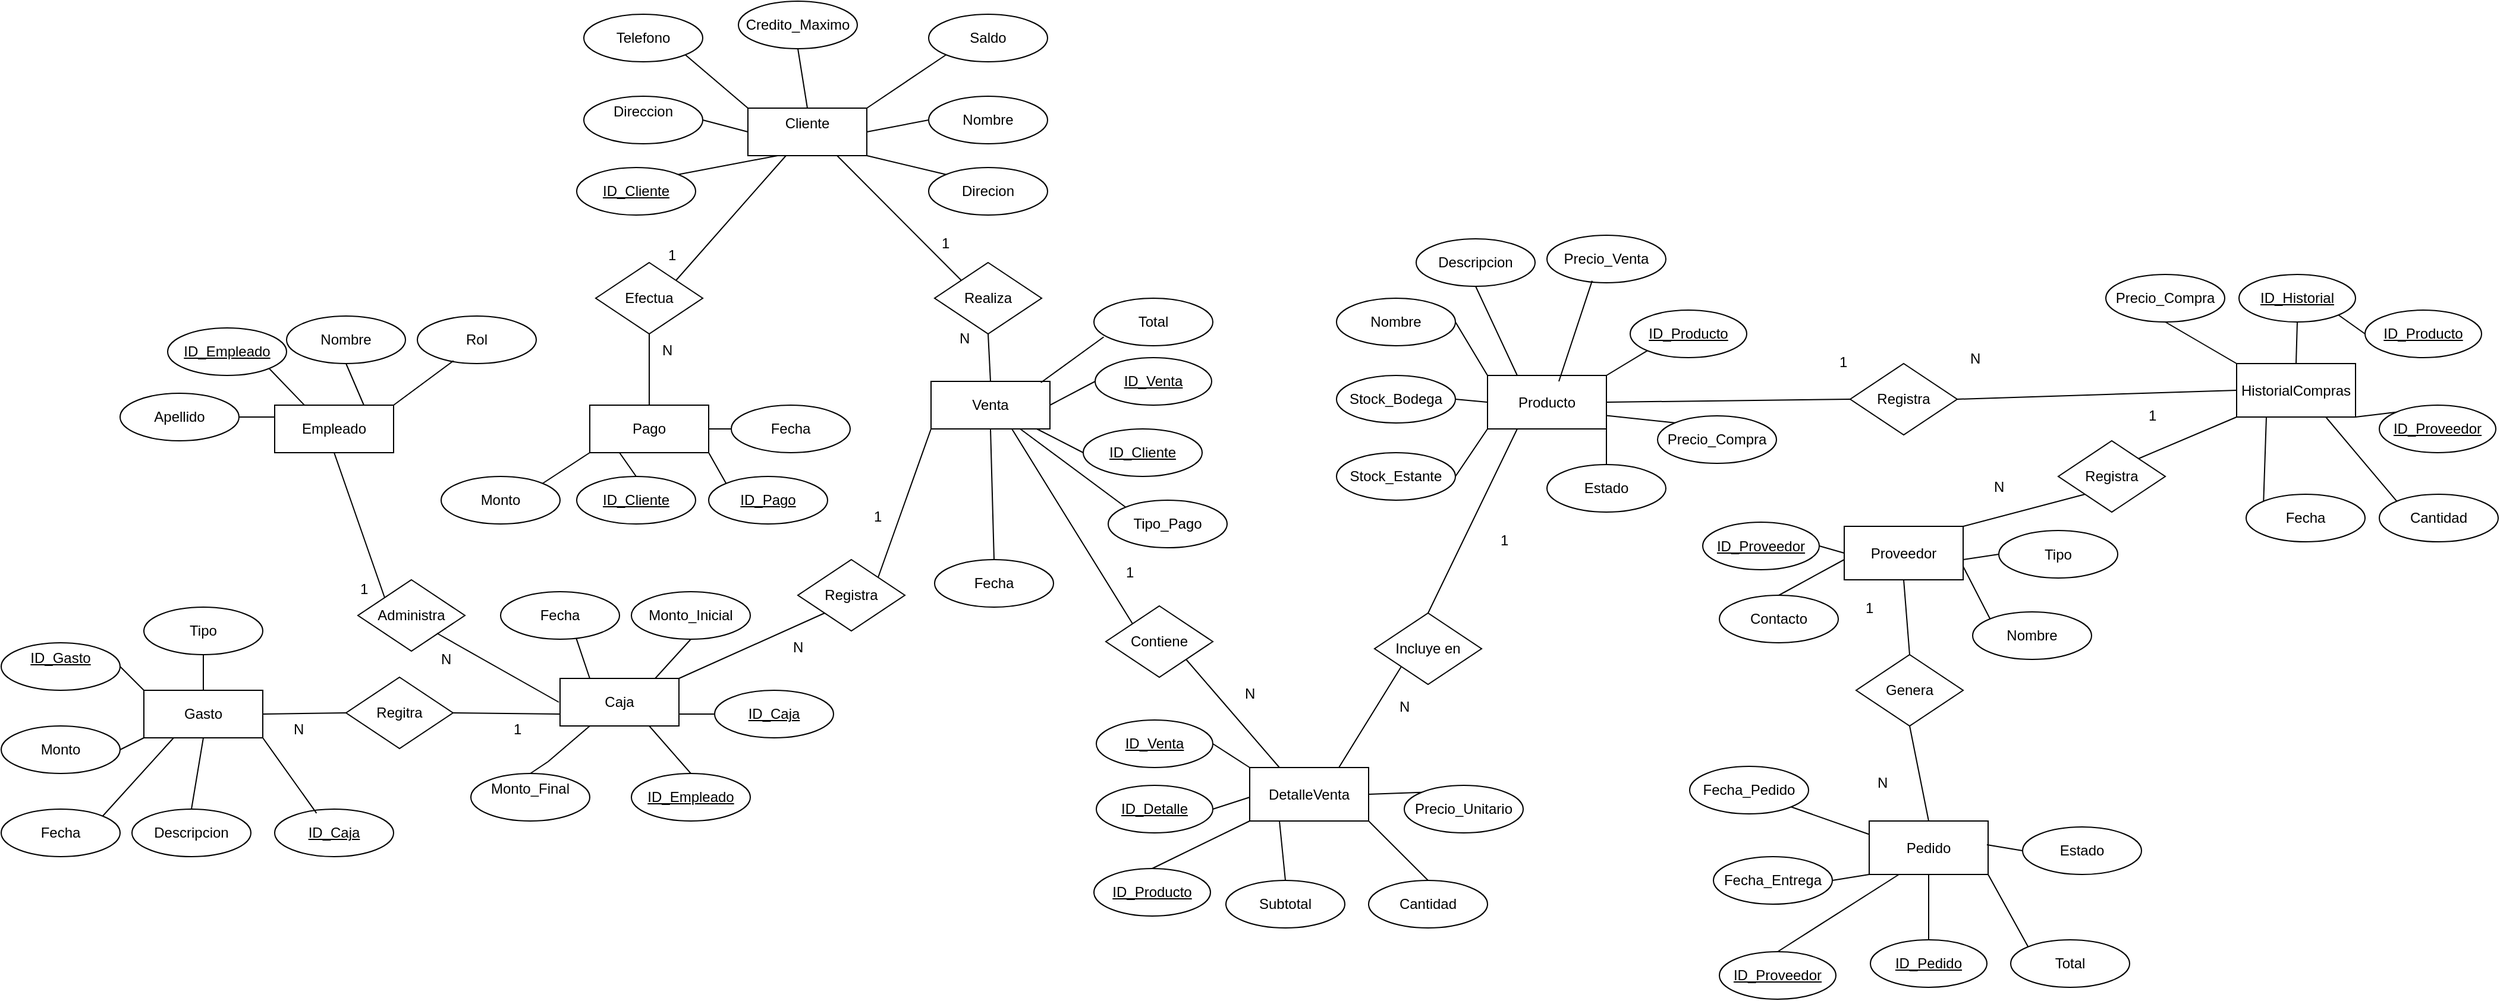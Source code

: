 <mxfile version="26.0.15">
  <diagram name="Page-1" id="g9Gm68W4gXhNJMx40n69">
    <mxGraphModel dx="2600" dy="2028" grid="1" gridSize="10" guides="1" tooltips="1" connect="1" arrows="1" fold="1" page="1" pageScale="1" pageWidth="850" pageHeight="1100" math="0" shadow="0">
      <root>
        <mxCell id="0" />
        <mxCell id="1" parent="0" />
        <mxCell id="vTJhnFbnyQJlAznUNc7g-1" value="Cliente&lt;div&gt;&lt;br&gt;&lt;/div&gt;" style="whiteSpace=wrap;html=1;align=center;fontFamily=Arial;" vertex="1" parent="1">
          <mxGeometry x="358" y="50" width="100" height="40" as="geometry" />
        </mxCell>
        <mxCell id="vTJhnFbnyQJlAznUNc7g-2" value="Nombre" style="ellipse;whiteSpace=wrap;html=1;align=center;fontFamily=Arial;" vertex="1" parent="1">
          <mxGeometry x="510" y="40" width="100" height="40" as="geometry" />
        </mxCell>
        <mxCell id="vTJhnFbnyQJlAznUNc7g-3" value="ID_Pago" style="ellipse;whiteSpace=wrap;html=1;align=center;fontStyle=4;fontFamily=Arial;" vertex="1" parent="1">
          <mxGeometry x="325" y="360" width="100" height="40" as="geometry" />
        </mxCell>
        <mxCell id="vTJhnFbnyQJlAznUNc7g-4" value="Telefono" style="ellipse;whiteSpace=wrap;html=1;align=center;fontFamily=Arial;" vertex="1" parent="1">
          <mxGeometry x="220" y="-29" width="100" height="40" as="geometry" />
        </mxCell>
        <mxCell id="vTJhnFbnyQJlAznUNc7g-5" value="Direccion&lt;div&gt;&lt;br&gt;&lt;/div&gt;" style="ellipse;whiteSpace=wrap;html=1;align=center;fontFamily=Arial;" vertex="1" parent="1">
          <mxGeometry x="220" y="40" width="100" height="40" as="geometry" />
        </mxCell>
        <mxCell id="vTJhnFbnyQJlAznUNc7g-6" value="Credito_Maximo" style="ellipse;whiteSpace=wrap;html=1;align=center;fontFamily=Arial;" vertex="1" parent="1">
          <mxGeometry x="350" y="-40" width="100" height="40" as="geometry" />
        </mxCell>
        <mxCell id="vTJhnFbnyQJlAznUNc7g-7" value="Direcion&lt;span style=&quot;color: rgba(0, 0, 0, 0); font-size: 0px; text-align: start; text-wrap-mode: nowrap;&quot;&gt;%3CmxGraphModel%3E%3Croot%3E%3CmxCell%20id%3D%220%22%2F%3E%3CmxCell%20id%3D%221%22%20parent%3D%220%22%2F%3E%3CmxCell%20id%3D%222%22%20value%3D%22Telefono%22%20style%3D%22ellipse%3BwhiteSpace%3Dwrap%3Bhtml%3D1%3Balign%3Dcenter%3B%22%20vertex%3D%221%22%20parent%3D%221%22%3E%3CmxGeometry%20x%3D%22230%22%20y%3D%22340%22%20width%3D%22100%22%20height%3D%2240%22%20as%3D%22geometry%22%2F%3E%3C%2FmxCell%3E%3C%2Froot%3E%3C%2FmxGraphModel%3E&lt;/span&gt;" style="ellipse;whiteSpace=wrap;html=1;align=center;fontFamily=Arial;" vertex="1" parent="1">
          <mxGeometry x="510" y="100" width="100" height="40" as="geometry" />
        </mxCell>
        <mxCell id="vTJhnFbnyQJlAznUNc7g-8" value="Saldo" style="ellipse;whiteSpace=wrap;html=1;align=center;fontFamily=Arial;" vertex="1" parent="1">
          <mxGeometry x="510" y="-29" width="100" height="40" as="geometry" />
        </mxCell>
        <mxCell id="vTJhnFbnyQJlAznUNc7g-9" value="&lt;div&gt;Pago&lt;/div&gt;" style="whiteSpace=wrap;html=1;align=center;fontFamily=Arial;" vertex="1" parent="1">
          <mxGeometry x="225" y="300" width="100" height="40" as="geometry" />
        </mxCell>
        <mxCell id="vTJhnFbnyQJlAznUNc7g-10" value="&lt;div&gt;Venta&lt;/div&gt;" style="whiteSpace=wrap;html=1;align=center;fontFamily=Arial;" vertex="1" parent="1">
          <mxGeometry x="512" y="280" width="100" height="40" as="geometry" />
        </mxCell>
        <mxCell id="vTJhnFbnyQJlAznUNc7g-11" value="Realiza" style="shape=rhombus;perimeter=rhombusPerimeter;whiteSpace=wrap;html=1;align=center;fontFamily=Arial;" vertex="1" parent="1">
          <mxGeometry x="515" y="180" width="90" height="60" as="geometry" />
        </mxCell>
        <mxCell id="vTJhnFbnyQJlAznUNc7g-12" value="Efectua" style="shape=rhombus;perimeter=rhombusPerimeter;whiteSpace=wrap;html=1;align=center;fontFamily=Arial;" vertex="1" parent="1">
          <mxGeometry x="230" y="180" width="90" height="60" as="geometry" />
        </mxCell>
        <mxCell id="vTJhnFbnyQJlAznUNc7g-13" value="ID_Cliente" style="ellipse;whiteSpace=wrap;html=1;align=center;fontStyle=4;fontFamily=Arial;" vertex="1" parent="1">
          <mxGeometry x="214" y="100" width="100" height="40" as="geometry" />
        </mxCell>
        <mxCell id="vTJhnFbnyQJlAznUNc7g-14" value="ID_Cliente" style="ellipse;whiteSpace=wrap;html=1;align=center;fontStyle=4;fontFamily=Arial;" vertex="1" parent="1">
          <mxGeometry x="214" y="360" width="100" height="40" as="geometry" />
        </mxCell>
        <mxCell id="vTJhnFbnyQJlAznUNc7g-15" value="&lt;div&gt;Monto&lt;span style=&quot;color: rgba(0, 0, 0, 0); font-size: 0px; text-align: start; text-wrap-mode: nowrap; background-color: transparent;&quot;&gt;%3CmxGraphModel%3E%3Croot%3E%3CmxCell%20id%3D%220%22%2F%3E%3CmxCell%20id%3D%221%22%20parent%3D%220%22%2F%3E%3CmxCell%20id%3D%222%22%20value%3D%22Direccion%26lt%3Bdiv%26gt%3B%26lt%3Bbr%26gt%3B%26lt%3B%2Fdiv%26gt%3B%22%20style%3D%22ellipse%3BwhiteSpace%3Dwrap%3Bhtml%3D1%3Balign%3Dcenter%3B%22%20vertex%3D%221%22%20parent%3D%221%22%3E%3CmxGeometry%20x%3D%22220%22%20y%3D%2240%22%20width%3D%22100%22%20height%3D%2240%22%20as%3D%22geometry%22%2F%3E%3C%2FmxCell%3E%3C%2Froot%3E%3C%2FmxGraphModel%3E&lt;/span&gt;&lt;/div&gt;" style="ellipse;whiteSpace=wrap;html=1;align=center;fontFamily=Arial;" vertex="1" parent="1">
          <mxGeometry x="100" y="360" width="100" height="40" as="geometry" />
        </mxCell>
        <mxCell id="vTJhnFbnyQJlAznUNc7g-16" value="&lt;div&gt;Fecha&lt;/div&gt;" style="ellipse;whiteSpace=wrap;html=1;align=center;fontFamily=Arial;" vertex="1" parent="1">
          <mxGeometry x="344" y="300" width="100" height="40" as="geometry" />
        </mxCell>
        <mxCell id="vTJhnFbnyQJlAznUNc7g-17" value="ID_Venta" style="ellipse;whiteSpace=wrap;html=1;align=center;fontStyle=4;fontFamily=Arial;" vertex="1" parent="1">
          <mxGeometry x="650" y="260" width="98" height="40" as="geometry" />
        </mxCell>
        <mxCell id="vTJhnFbnyQJlAznUNc7g-20" value="ID_Cliente" style="ellipse;whiteSpace=wrap;html=1;align=center;fontStyle=4;fontFamily=Arial;" vertex="1" parent="1">
          <mxGeometry x="640" y="320" width="100" height="40" as="geometry" />
        </mxCell>
        <mxCell id="vTJhnFbnyQJlAznUNc7g-21" value="Fecha&lt;span style=&quot;color: rgba(0, 0, 0, 0); font-size: 0px; text-align: start; text-wrap-mode: nowrap;&quot;&gt;%3CmxGraphModel%3E%3Croot%3E%3CmxCell%20id%3D%220%22%2F%3E%3CmxCell%20id%3D%221%22%20parent%3D%220%22%2F%3E%3CmxCell%20id%3D%222%22%20value%3D%22Direcion%26lt%3Bspan%20style%3D%26quot%3Bcolor%3A%20rgba(0%2C%200%2C%200%2C%200)%3B%20font-family%3A%20monospace%3B%20font-size%3A%200px%3B%20text-align%3A%20start%3B%20text-wrap-mode%3A%20nowrap%3B%26quot%3B%26gt%3B%253CmxGraphModel%253E%253Croot%253E%253CmxCell%2520id%253D%25220%2522%252F%253E%253CmxCell%2520id%253D%25221%2522%2520parent%253D%25220%2522%252F%253E%253CmxCell%2520id%253D%25222%2522%2520value%253D%2522Telefono%2522%2520style%253D%2522ellipse%253BwhiteSpace%253Dwrap%253Bhtml%253D1%253Balign%253Dcenter%253B%2522%2520vertex%253D%25221%2522%2520parent%253D%25221%2522%253E%253CmxGeometry%2520x%253D%2522230%2522%2520y%253D%2522340%2522%2520width%253D%2522100%2522%2520height%253D%252240%2522%2520as%253D%2522geometry%2522%252F%253E%253C%252FmxCell%253E%253C%252Froot%253E%253C%252FmxGraphModel%253E%26lt%3B%2Fspan%26gt%3B%22%20style%3D%22ellipse%3BwhiteSpace%3Dwrap%3Bhtml%3D1%3Balign%3Dcenter%3B%22%20vertex%3D%221%22%20parent%3D%221%22%3E%3CmxGeometry%20x%3D%22510%22%20y%3D%22100%22%20width%3D%22100%22%20height%3D%2240%22%20as%3D%22geometry%22%2F%3E%3C%2FmxCell%3E%3C%2Froot%3E%3C%2FmxGraphModel%3E&lt;/span&gt;" style="ellipse;whiteSpace=wrap;html=1;align=center;fontFamily=Arial;" vertex="1" parent="1">
          <mxGeometry x="515" y="430" width="100" height="40" as="geometry" />
        </mxCell>
        <mxCell id="vTJhnFbnyQJlAznUNc7g-22" value="Total" style="ellipse;whiteSpace=wrap;html=1;align=center;fontFamily=Arial;" vertex="1" parent="1">
          <mxGeometry x="649" y="210" width="100" height="40" as="geometry" />
        </mxCell>
        <mxCell id="vTJhnFbnyQJlAznUNc7g-23" value="Tipo_Pago" style="ellipse;whiteSpace=wrap;html=1;align=center;fontFamily=Arial;" vertex="1" parent="1">
          <mxGeometry x="661" y="380" width="100" height="40" as="geometry" />
        </mxCell>
        <mxCell id="vTJhnFbnyQJlAznUNc7g-24" value="" style="endArrow=none;html=1;rounded=0;entryX=1;entryY=1;entryDx=0;entryDy=0;exitX=0;exitY=0;exitDx=0;exitDy=0;fontFamily=Arial;" edge="1" parent="1" source="vTJhnFbnyQJlAznUNc7g-1" target="vTJhnFbnyQJlAznUNc7g-4">
          <mxGeometry width="50" height="50" relative="1" as="geometry">
            <mxPoint x="520" y="230" as="sourcePoint" />
            <mxPoint x="570" y="180" as="targetPoint" />
          </mxGeometry>
        </mxCell>
        <mxCell id="vTJhnFbnyQJlAznUNc7g-26" value="" style="endArrow=none;html=1;rounded=0;entryX=0.5;entryY=1;entryDx=0;entryDy=0;exitX=0.5;exitY=0;exitDx=0;exitDy=0;fontFamily=Arial;" edge="1" parent="1" source="vTJhnFbnyQJlAznUNc7g-1" target="vTJhnFbnyQJlAznUNc7g-6">
          <mxGeometry width="50" height="50" relative="1" as="geometry">
            <mxPoint x="360" y="60" as="sourcePoint" />
            <mxPoint x="315" y="15" as="targetPoint" />
          </mxGeometry>
        </mxCell>
        <mxCell id="vTJhnFbnyQJlAznUNc7g-27" value="" style="endArrow=none;html=1;rounded=0;entryX=0;entryY=1;entryDx=0;entryDy=0;exitX=1;exitY=0;exitDx=0;exitDy=0;fontFamily=Arial;" edge="1" parent="1" source="vTJhnFbnyQJlAznUNc7g-1" target="vTJhnFbnyQJlAznUNc7g-8">
          <mxGeometry width="50" height="50" relative="1" as="geometry">
            <mxPoint x="525" y="70" as="sourcePoint" />
            <mxPoint x="480" y="25" as="targetPoint" />
          </mxGeometry>
        </mxCell>
        <mxCell id="vTJhnFbnyQJlAznUNc7g-28" value="" style="endArrow=none;html=1;rounded=0;entryX=0;entryY=0.5;entryDx=0;entryDy=0;exitX=1;exitY=0.5;exitDx=0;exitDy=0;fontFamily=Arial;" edge="1" parent="1" source="vTJhnFbnyQJlAznUNc7g-1" target="vTJhnFbnyQJlAznUNc7g-2">
          <mxGeometry width="50" height="50" relative="1" as="geometry">
            <mxPoint x="380" y="80" as="sourcePoint" />
            <mxPoint x="335" y="35" as="targetPoint" />
          </mxGeometry>
        </mxCell>
        <mxCell id="vTJhnFbnyQJlAznUNc7g-29" value="" style="endArrow=none;html=1;rounded=0;entryX=1;entryY=0.5;entryDx=0;entryDy=0;exitX=0;exitY=0.5;exitDx=0;exitDy=0;fontFamily=Arial;" edge="1" parent="1" source="vTJhnFbnyQJlAznUNc7g-1" target="vTJhnFbnyQJlAznUNc7g-5">
          <mxGeometry width="50" height="50" relative="1" as="geometry">
            <mxPoint x="350" y="70" as="sourcePoint" />
            <mxPoint x="345" y="45" as="targetPoint" />
          </mxGeometry>
        </mxCell>
        <mxCell id="vTJhnFbnyQJlAznUNc7g-30" value="" style="endArrow=none;html=1;rounded=0;entryX=1;entryY=0;entryDx=0;entryDy=0;exitX=0.25;exitY=1;exitDx=0;exitDy=0;fontFamily=Arial;" edge="1" parent="1" source="vTJhnFbnyQJlAznUNc7g-1" target="vTJhnFbnyQJlAznUNc7g-13">
          <mxGeometry width="50" height="50" relative="1" as="geometry">
            <mxPoint x="400" y="100" as="sourcePoint" />
            <mxPoint x="355" y="55" as="targetPoint" />
          </mxGeometry>
        </mxCell>
        <mxCell id="vTJhnFbnyQJlAznUNc7g-31" value="" style="endArrow=none;html=1;rounded=0;entryX=1;entryY=1;entryDx=0;entryDy=0;exitX=0;exitY=0;exitDx=0;exitDy=0;fontFamily=Arial;" edge="1" parent="1" source="vTJhnFbnyQJlAznUNc7g-7" target="vTJhnFbnyQJlAznUNc7g-1">
          <mxGeometry width="50" height="50" relative="1" as="geometry">
            <mxPoint x="410" y="110" as="sourcePoint" />
            <mxPoint x="365" y="65" as="targetPoint" />
          </mxGeometry>
        </mxCell>
        <mxCell id="vTJhnFbnyQJlAznUNc7g-32" value="" style="endArrow=none;html=1;rounded=0;exitX=1;exitY=0;exitDx=0;exitDy=0;fontFamily=Arial;" edge="1" parent="1" source="vTJhnFbnyQJlAznUNc7g-12">
          <mxGeometry width="50" height="50" relative="1" as="geometry">
            <mxPoint x="420" y="120" as="sourcePoint" />
            <mxPoint x="390" y="90" as="targetPoint" />
          </mxGeometry>
        </mxCell>
        <mxCell id="vTJhnFbnyQJlAznUNc7g-33" value="" style="endArrow=none;html=1;rounded=0;entryX=0.75;entryY=1;entryDx=0;entryDy=0;exitX=0;exitY=0;exitDx=0;exitDy=0;fontFamily=Arial;" edge="1" parent="1" source="vTJhnFbnyQJlAznUNc7g-11" target="vTJhnFbnyQJlAznUNc7g-1">
          <mxGeometry width="50" height="50" relative="1" as="geometry">
            <mxPoint x="430" y="130" as="sourcePoint" />
            <mxPoint x="385" y="85" as="targetPoint" />
          </mxGeometry>
        </mxCell>
        <mxCell id="vTJhnFbnyQJlAznUNc7g-34" value="" style="endArrow=none;html=1;rounded=0;entryX=0.5;entryY=1;entryDx=0;entryDy=0;exitX=0.5;exitY=0;exitDx=0;exitDy=0;fontFamily=Arial;" edge="1" parent="1" source="vTJhnFbnyQJlAznUNc7g-9" target="vTJhnFbnyQJlAznUNc7g-12">
          <mxGeometry width="50" height="50" relative="1" as="geometry">
            <mxPoint x="440" y="140" as="sourcePoint" />
            <mxPoint x="395" y="95" as="targetPoint" />
          </mxGeometry>
        </mxCell>
        <mxCell id="vTJhnFbnyQJlAznUNc7g-35" value="" style="endArrow=none;html=1;rounded=0;entryX=0.5;entryY=1;entryDx=0;entryDy=0;exitX=0.5;exitY=0;exitDx=0;exitDy=0;fontFamily=Arial;" edge="1" parent="1" source="vTJhnFbnyQJlAznUNc7g-10" target="vTJhnFbnyQJlAznUNc7g-11">
          <mxGeometry width="50" height="50" relative="1" as="geometry">
            <mxPoint x="450" y="150" as="sourcePoint" />
            <mxPoint x="405" y="105" as="targetPoint" />
          </mxGeometry>
        </mxCell>
        <mxCell id="vTJhnFbnyQJlAznUNc7g-36" value="" style="endArrow=none;html=1;rounded=0;entryX=0.924;entryY=0.025;entryDx=0;entryDy=0;exitX=0.082;exitY=0.815;exitDx=0;exitDy=0;entryPerimeter=0;exitPerimeter=0;fontFamily=Arial;" edge="1" parent="1" source="vTJhnFbnyQJlAznUNc7g-22" target="vTJhnFbnyQJlAznUNc7g-10">
          <mxGeometry width="50" height="50" relative="1" as="geometry">
            <mxPoint x="460" y="160" as="sourcePoint" />
            <mxPoint x="415" y="115" as="targetPoint" />
          </mxGeometry>
        </mxCell>
        <mxCell id="vTJhnFbnyQJlAznUNc7g-39" value="" style="endArrow=none;html=1;rounded=0;entryX=1;entryY=0.5;entryDx=0;entryDy=0;exitX=0;exitY=0.5;exitDx=0;exitDy=0;fontFamily=Arial;" edge="1" parent="1" source="vTJhnFbnyQJlAznUNc7g-17" target="vTJhnFbnyQJlAznUNc7g-10">
          <mxGeometry width="50" height="50" relative="1" as="geometry">
            <mxPoint x="470" y="170" as="sourcePoint" />
            <mxPoint x="425" y="125" as="targetPoint" />
          </mxGeometry>
        </mxCell>
        <mxCell id="vTJhnFbnyQJlAznUNc7g-40" value="" style="endArrow=none;html=1;rounded=0;exitX=0;exitY=0.5;exitDx=0;exitDy=0;fontFamily=Arial;" edge="1" parent="1" source="vTJhnFbnyQJlAznUNc7g-20" target="vTJhnFbnyQJlAznUNc7g-10">
          <mxGeometry width="50" height="50" relative="1" as="geometry">
            <mxPoint x="480" y="180" as="sourcePoint" />
            <mxPoint x="435" y="135" as="targetPoint" />
          </mxGeometry>
        </mxCell>
        <mxCell id="vTJhnFbnyQJlAznUNc7g-41" value="" style="endArrow=none;html=1;rounded=0;entryX=0;entryY=0;entryDx=0;entryDy=0;exitX=0.75;exitY=1;exitDx=0;exitDy=0;fontFamily=Arial;" edge="1" parent="1" source="vTJhnFbnyQJlAznUNc7g-10" target="vTJhnFbnyQJlAznUNc7g-23">
          <mxGeometry width="50" height="50" relative="1" as="geometry">
            <mxPoint x="490" y="190" as="sourcePoint" />
            <mxPoint x="445" y="145" as="targetPoint" />
          </mxGeometry>
        </mxCell>
        <mxCell id="vTJhnFbnyQJlAznUNc7g-42" value="" style="endArrow=none;html=1;rounded=0;entryX=0.5;entryY=0;entryDx=0;entryDy=0;exitX=0.5;exitY=1;exitDx=0;exitDy=0;fontFamily=Arial;" edge="1" parent="1" source="vTJhnFbnyQJlAznUNc7g-10" target="vTJhnFbnyQJlAznUNc7g-21">
          <mxGeometry width="50" height="50" relative="1" as="geometry">
            <mxPoint x="500" y="200" as="sourcePoint" />
            <mxPoint x="455" y="155" as="targetPoint" />
          </mxGeometry>
        </mxCell>
        <mxCell id="vTJhnFbnyQJlAznUNc7g-45" value="N" style="text;strokeColor=none;fillColor=none;spacingLeft=4;spacingRight=4;overflow=hidden;rotatable=0;points=[[0,0.5],[1,0.5]];portConstraint=eastwest;fontSize=12;whiteSpace=wrap;html=1;fontFamily=Arial;" vertex="1" parent="1">
          <mxGeometry x="280" y="240" width="40" height="30" as="geometry" />
        </mxCell>
        <mxCell id="vTJhnFbnyQJlAznUNc7g-46" value="1" style="text;strokeColor=none;fillColor=none;spacingLeft=4;spacingRight=4;overflow=hidden;rotatable=0;points=[[0,0.5],[1,0.5]];portConstraint=eastwest;fontSize=12;whiteSpace=wrap;html=1;fontFamily=Arial;" vertex="1" parent="1">
          <mxGeometry x="285" y="160" width="40" height="30" as="geometry" />
        </mxCell>
        <mxCell id="vTJhnFbnyQJlAznUNc7g-48" value="1" style="text;strokeColor=none;fillColor=none;spacingLeft=4;spacingRight=4;overflow=hidden;rotatable=0;points=[[0,0.5],[1,0.5]];portConstraint=eastwest;fontSize=12;whiteSpace=wrap;html=1;fontFamily=Arial;" vertex="1" parent="1">
          <mxGeometry x="515" y="150" width="40" height="30" as="geometry" />
        </mxCell>
        <mxCell id="vTJhnFbnyQJlAznUNc7g-49" value="N" style="text;strokeColor=none;fillColor=none;spacingLeft=4;spacingRight=4;overflow=hidden;rotatable=0;points=[[0,0.5],[1,0.5]];portConstraint=eastwest;fontSize=12;whiteSpace=wrap;html=1;fontFamily=Arial;" vertex="1" parent="1">
          <mxGeometry x="530" y="230" width="40" height="30" as="geometry" />
        </mxCell>
        <mxCell id="vTJhnFbnyQJlAznUNc7g-50" value="" style="endArrow=none;html=1;rounded=0;entryX=0;entryY=1;entryDx=0;entryDy=0;exitX=1;exitY=0;exitDx=0;exitDy=0;fontFamily=Arial;" edge="1" parent="1" source="vTJhnFbnyQJlAznUNc7g-15" target="vTJhnFbnyQJlAznUNc7g-9">
          <mxGeometry width="50" height="50" relative="1" as="geometry">
            <mxPoint x="285" y="310" as="sourcePoint" />
            <mxPoint x="285" y="250" as="targetPoint" />
          </mxGeometry>
        </mxCell>
        <mxCell id="vTJhnFbnyQJlAznUNc7g-51" value="" style="endArrow=none;html=1;rounded=0;entryX=0.5;entryY=0;entryDx=0;entryDy=0;exitX=0.25;exitY=1;exitDx=0;exitDy=0;fontFamily=Arial;" edge="1" parent="1" source="vTJhnFbnyQJlAznUNc7g-9" target="vTJhnFbnyQJlAznUNc7g-14">
          <mxGeometry width="50" height="50" relative="1" as="geometry">
            <mxPoint x="295" y="320" as="sourcePoint" />
            <mxPoint x="295" y="260" as="targetPoint" />
          </mxGeometry>
        </mxCell>
        <mxCell id="vTJhnFbnyQJlAznUNc7g-52" value="" style="endArrow=none;html=1;rounded=0;entryX=1;entryY=1;entryDx=0;entryDy=0;exitX=0;exitY=0;exitDx=0;exitDy=0;fontFamily=Arial;" edge="1" parent="1" source="vTJhnFbnyQJlAznUNc7g-3" target="vTJhnFbnyQJlAznUNc7g-9">
          <mxGeometry width="50" height="50" relative="1" as="geometry">
            <mxPoint x="305" y="330" as="sourcePoint" />
            <mxPoint x="305" y="270" as="targetPoint" />
          </mxGeometry>
        </mxCell>
        <mxCell id="vTJhnFbnyQJlAznUNc7g-53" value="" style="endArrow=none;html=1;rounded=0;entryX=0;entryY=0.5;entryDx=0;entryDy=0;exitX=1;exitY=0.5;exitDx=0;exitDy=0;fontFamily=Arial;" edge="1" parent="1" source="vTJhnFbnyQJlAznUNc7g-9" target="vTJhnFbnyQJlAznUNc7g-16">
          <mxGeometry width="50" height="50" relative="1" as="geometry">
            <mxPoint x="315" y="340" as="sourcePoint" />
            <mxPoint x="315" y="280" as="targetPoint" />
          </mxGeometry>
        </mxCell>
        <mxCell id="vTJhnFbnyQJlAznUNc7g-55" value="Empleado" style="whiteSpace=wrap;html=1;align=center;fontFamily=Arial;" vertex="1" parent="1">
          <mxGeometry x="-40" y="300" width="100" height="40" as="geometry" />
        </mxCell>
        <mxCell id="vTJhnFbnyQJlAznUNc7g-56" value="ID_Empleado" style="ellipse;whiteSpace=wrap;html=1;align=center;fontStyle=4;fontFamily=Arial;" vertex="1" parent="1">
          <mxGeometry x="260" y="610" width="100" height="40" as="geometry" />
        </mxCell>
        <mxCell id="vTJhnFbnyQJlAznUNc7g-57" value="Nombre" style="ellipse;whiteSpace=wrap;html=1;align=center;fontFamily=Arial;" vertex="1" parent="1">
          <mxGeometry x="-30" y="225" width="100" height="40" as="geometry" />
        </mxCell>
        <mxCell id="vTJhnFbnyQJlAznUNc7g-58" value="Apellido" style="ellipse;whiteSpace=wrap;html=1;align=center;fontFamily=Arial;" vertex="1" parent="1">
          <mxGeometry x="-170" y="290" width="100" height="40" as="geometry" />
        </mxCell>
        <mxCell id="vTJhnFbnyQJlAznUNc7g-59" value="Rol" style="ellipse;whiteSpace=wrap;html=1;align=center;fontFamily=Arial;" vertex="1" parent="1">
          <mxGeometry x="80" y="225" width="100" height="40" as="geometry" />
        </mxCell>
        <mxCell id="vTJhnFbnyQJlAznUNc7g-61" value="Caja" style="whiteSpace=wrap;html=1;align=center;fontFamily=Arial;" vertex="1" parent="1">
          <mxGeometry x="200" y="530" width="100" height="40" as="geometry" />
        </mxCell>
        <mxCell id="vTJhnFbnyQJlAznUNc7g-62" value="ID_Caja" style="ellipse;whiteSpace=wrap;html=1;align=center;fontStyle=4;fontFamily=Arial;" vertex="1" parent="1">
          <mxGeometry x="330" y="540" width="100" height="40" as="geometry" />
        </mxCell>
        <mxCell id="vTJhnFbnyQJlAznUNc7g-63" value="Fecha" style="ellipse;whiteSpace=wrap;html=1;align=center;fontFamily=Arial;" vertex="1" parent="1">
          <mxGeometry x="150" y="457" width="100" height="40" as="geometry" />
        </mxCell>
        <mxCell id="vTJhnFbnyQJlAznUNc7g-64" value="Monto_Inicial" style="ellipse;whiteSpace=wrap;html=1;align=center;fontFamily=Arial;" vertex="1" parent="1">
          <mxGeometry x="260" y="457" width="100" height="40" as="geometry" />
        </mxCell>
        <mxCell id="vTJhnFbnyQJlAznUNc7g-65" value="Monto_Final&lt;div&gt;&lt;br&gt;&lt;/div&gt;" style="ellipse;whiteSpace=wrap;html=1;align=center;fontFamily=Arial;" vertex="1" parent="1">
          <mxGeometry x="125" y="610" width="100" height="40" as="geometry" />
        </mxCell>
        <mxCell id="vTJhnFbnyQJlAznUNc7g-66" value="ID_Empleado" style="ellipse;whiteSpace=wrap;html=1;align=center;fontStyle=4;fontFamily=Arial;" vertex="1" parent="1">
          <mxGeometry x="-130" y="235" width="100" height="40" as="geometry" />
        </mxCell>
        <mxCell id="vTJhnFbnyQJlAznUNc7g-67" value="Gasto" style="whiteSpace=wrap;html=1;align=center;fontFamily=Arial;" vertex="1" parent="1">
          <mxGeometry x="-150" y="540" width="100" height="40" as="geometry" />
        </mxCell>
        <mxCell id="vTJhnFbnyQJlAznUNc7g-69" value="ID_Gasto&lt;div&gt;&lt;br&gt;&lt;/div&gt;" style="ellipse;whiteSpace=wrap;html=1;align=center;fontStyle=4;fontFamily=Arial;" vertex="1" parent="1">
          <mxGeometry x="-270" y="500" width="100" height="40" as="geometry" />
        </mxCell>
        <mxCell id="vTJhnFbnyQJlAznUNc7g-70" value="ID_Caja" style="ellipse;whiteSpace=wrap;html=1;align=center;fontStyle=4;fontFamily=Arial;" vertex="1" parent="1">
          <mxGeometry x="-40" y="640" width="100" height="40" as="geometry" />
        </mxCell>
        <mxCell id="vTJhnFbnyQJlAznUNc7g-71" value="&lt;div&gt;Descripcion&lt;/div&gt;" style="ellipse;whiteSpace=wrap;html=1;align=center;fontFamily=Arial;" vertex="1" parent="1">
          <mxGeometry x="-160" y="640" width="100" height="40" as="geometry" />
        </mxCell>
        <mxCell id="vTJhnFbnyQJlAznUNc7g-73" value="&lt;div&gt;Monto&lt;/div&gt;" style="ellipse;whiteSpace=wrap;html=1;align=center;fontFamily=Arial;" vertex="1" parent="1">
          <mxGeometry x="-270" y="570" width="100" height="40" as="geometry" />
        </mxCell>
        <mxCell id="vTJhnFbnyQJlAznUNc7g-74" value="&lt;div&gt;Fecha&lt;/div&gt;" style="ellipse;whiteSpace=wrap;html=1;align=center;fontFamily=Arial;" vertex="1" parent="1">
          <mxGeometry x="-270" y="640" width="100" height="40" as="geometry" />
        </mxCell>
        <mxCell id="vTJhnFbnyQJlAznUNc7g-75" value="&lt;div&gt;Tipo&lt;/div&gt;" style="ellipse;whiteSpace=wrap;html=1;align=center;fontFamily=Arial;" vertex="1" parent="1">
          <mxGeometry x="-150" y="470" width="100" height="40" as="geometry" />
        </mxCell>
        <mxCell id="vTJhnFbnyQJlAznUNc7g-76" value="Registra" style="shape=rhombus;perimeter=rhombusPerimeter;whiteSpace=wrap;html=1;align=center;fontFamily=Arial;" vertex="1" parent="1">
          <mxGeometry x="400" y="430" width="90" height="60" as="geometry" />
        </mxCell>
        <mxCell id="vTJhnFbnyQJlAznUNc7g-77" value="" style="endArrow=none;html=1;rounded=0;entryX=1;entryY=0;entryDx=0;entryDy=0;exitX=0;exitY=1;exitDx=0;exitDy=0;fontFamily=Arial;" edge="1" parent="1" source="vTJhnFbnyQJlAznUNc7g-10" target="vTJhnFbnyQJlAznUNc7g-76">
          <mxGeometry width="50" height="50" relative="1" as="geometry">
            <mxPoint x="572" y="330" as="sourcePoint" />
            <mxPoint x="575" y="440" as="targetPoint" />
          </mxGeometry>
        </mxCell>
        <mxCell id="vTJhnFbnyQJlAznUNc7g-78" value="" style="endArrow=none;html=1;rounded=0;entryX=1;entryY=0;entryDx=0;entryDy=0;exitX=0;exitY=1;exitDx=0;exitDy=0;fontFamily=Arial;" edge="1" parent="1" source="vTJhnFbnyQJlAznUNc7g-76" target="vTJhnFbnyQJlAznUNc7g-61">
          <mxGeometry width="50" height="50" relative="1" as="geometry">
            <mxPoint x="582" y="340" as="sourcePoint" />
            <mxPoint x="585" y="450" as="targetPoint" />
          </mxGeometry>
        </mxCell>
        <mxCell id="vTJhnFbnyQJlAznUNc7g-79" value="N" style="text;strokeColor=none;fillColor=none;spacingLeft=4;spacingRight=4;overflow=hidden;rotatable=0;points=[[0,0.5],[1,0.5]];portConstraint=eastwest;fontSize=12;whiteSpace=wrap;html=1;fontFamily=Arial;" vertex="1" parent="1">
          <mxGeometry x="390" y="490" width="40" height="30" as="geometry" />
        </mxCell>
        <mxCell id="vTJhnFbnyQJlAznUNc7g-81" value="1" style="text;strokeColor=none;fillColor=none;spacingLeft=4;spacingRight=4;overflow=hidden;rotatable=0;points=[[0,0.5],[1,0.5]];portConstraint=eastwest;fontSize=12;whiteSpace=wrap;html=1;fontFamily=Arial;" vertex="1" parent="1">
          <mxGeometry x="458" y="380" width="40" height="30" as="geometry" />
        </mxCell>
        <mxCell id="vTJhnFbnyQJlAznUNc7g-82" value="Administra" style="shape=rhombus;perimeter=rhombusPerimeter;whiteSpace=wrap;html=1;align=center;fontFamily=Arial;" vertex="1" parent="1">
          <mxGeometry x="30" y="447" width="90" height="60" as="geometry" />
        </mxCell>
        <mxCell id="vTJhnFbnyQJlAznUNc7g-83" value="" style="endArrow=none;html=1;rounded=0;entryX=0;entryY=0;entryDx=0;entryDy=0;exitX=0.5;exitY=1;exitDx=0;exitDy=0;fontFamily=Arial;" edge="1" parent="1" source="vTJhnFbnyQJlAznUNc7g-55" target="vTJhnFbnyQJlAznUNc7g-82">
          <mxGeometry width="50" height="50" relative="1" as="geometry">
            <mxPoint x="522" y="330" as="sourcePoint" />
            <mxPoint x="478" y="455" as="targetPoint" />
          </mxGeometry>
        </mxCell>
        <mxCell id="vTJhnFbnyQJlAznUNc7g-84" value="" style="endArrow=none;html=1;rounded=0;entryX=0;entryY=0.5;entryDx=0;entryDy=0;exitX=1;exitY=1;exitDx=0;exitDy=0;fontFamily=Arial;" edge="1" parent="1">
          <mxGeometry width="50" height="50" relative="1" as="geometry">
            <mxPoint x="96.5" y="492" as="sourcePoint" />
            <mxPoint x="199" y="550" as="targetPoint" />
          </mxGeometry>
        </mxCell>
        <mxCell id="vTJhnFbnyQJlAznUNc7g-85" value="1" style="text;strokeColor=none;fillColor=none;spacingLeft=4;spacingRight=4;overflow=hidden;rotatable=0;points=[[0,0.5],[1,0.5]];portConstraint=eastwest;fontSize=12;whiteSpace=wrap;html=1;fontFamily=Arial;" vertex="1" parent="1">
          <mxGeometry x="155" y="559" width="40" height="30" as="geometry" />
        </mxCell>
        <mxCell id="vTJhnFbnyQJlAznUNc7g-87" value="N" style="text;strokeColor=none;fillColor=none;spacingLeft=4;spacingRight=4;overflow=hidden;rotatable=0;points=[[0,0.5],[1,0.5]];portConstraint=eastwest;fontSize=12;whiteSpace=wrap;html=1;fontFamily=Arial;" vertex="1" parent="1">
          <mxGeometry x="-30" y="559" width="40" height="30" as="geometry" />
        </mxCell>
        <mxCell id="vTJhnFbnyQJlAznUNc7g-91" value="Regitra" style="shape=rhombus;perimeter=rhombusPerimeter;whiteSpace=wrap;html=1;align=center;fontFamily=Arial;" vertex="1" parent="1">
          <mxGeometry x="20" y="529" width="90" height="60" as="geometry" />
        </mxCell>
        <mxCell id="vTJhnFbnyQJlAznUNc7g-92" value="" style="endArrow=none;html=1;rounded=0;exitX=1;exitY=0.5;exitDx=0;exitDy=0;entryX=0;entryY=0.75;entryDx=0;entryDy=0;fontFamily=Arial;" edge="1" parent="1" source="vTJhnFbnyQJlAznUNc7g-91" target="vTJhnFbnyQJlAznUNc7g-61">
          <mxGeometry width="50" height="50" relative="1" as="geometry">
            <mxPoint x="106.5" y="502" as="sourcePoint" />
            <mxPoint x="180" y="560" as="targetPoint" />
          </mxGeometry>
        </mxCell>
        <mxCell id="vTJhnFbnyQJlAznUNc7g-93" value="1" style="text;strokeColor=none;fillColor=none;spacingLeft=4;spacingRight=4;overflow=hidden;rotatable=0;points=[[0,0.5],[1,0.5]];portConstraint=eastwest;fontSize=12;whiteSpace=wrap;html=1;fontFamily=Arial;" vertex="1" parent="1">
          <mxGeometry x="26" y="441" width="40" height="30" as="geometry" />
        </mxCell>
        <mxCell id="vTJhnFbnyQJlAznUNc7g-94" value="N" style="text;strokeColor=none;fillColor=none;spacingLeft=4;spacingRight=4;overflow=hidden;rotatable=0;points=[[0,0.5],[1,0.5]];portConstraint=eastwest;fontSize=12;whiteSpace=wrap;html=1;fontFamily=Arial;" vertex="1" parent="1">
          <mxGeometry x="94" y="500" width="40" height="30" as="geometry" />
        </mxCell>
        <mxCell id="vTJhnFbnyQJlAznUNc7g-95" value="" style="endArrow=none;html=1;rounded=0;exitX=1;exitY=0.5;exitDx=0;exitDy=0;entryX=0;entryY=0.5;entryDx=0;entryDy=0;fontFamily=Arial;" edge="1" parent="1" source="vTJhnFbnyQJlAznUNc7g-67" target="vTJhnFbnyQJlAznUNc7g-91">
          <mxGeometry width="50" height="50" relative="1" as="geometry">
            <mxPoint x="120" y="569" as="sourcePoint" />
            <mxPoint x="210" y="570" as="targetPoint" />
          </mxGeometry>
        </mxCell>
        <mxCell id="vTJhnFbnyQJlAznUNc7g-97" value="" style="endArrow=none;html=1;rounded=0;entryX=1;entryY=0;entryDx=0;entryDy=0;exitX=0.304;exitY=0.94;exitDx=0;exitDy=0;exitPerimeter=0;fontFamily=Arial;" edge="1" parent="1" source="vTJhnFbnyQJlAznUNc7g-59" target="vTJhnFbnyQJlAznUNc7g-55">
          <mxGeometry width="50" height="50" relative="1" as="geometry">
            <mxPoint x="20" y="350" as="sourcePoint" />
            <mxPoint x="63" y="472" as="targetPoint" />
          </mxGeometry>
        </mxCell>
        <mxCell id="vTJhnFbnyQJlAznUNc7g-98" value="" style="endArrow=none;html=1;rounded=0;entryX=0.75;entryY=0;entryDx=0;entryDy=0;exitX=0.5;exitY=1;exitDx=0;exitDy=0;fontFamily=Arial;" edge="1" parent="1" source="vTJhnFbnyQJlAznUNc7g-57" target="vTJhnFbnyQJlAznUNc7g-55">
          <mxGeometry width="50" height="50" relative="1" as="geometry">
            <mxPoint x="30" y="360" as="sourcePoint" />
            <mxPoint x="73" y="482" as="targetPoint" />
          </mxGeometry>
        </mxCell>
        <mxCell id="vTJhnFbnyQJlAznUNc7g-99" value="" style="endArrow=none;html=1;rounded=0;entryX=1;entryY=1;entryDx=0;entryDy=0;exitX=0.25;exitY=0;exitDx=0;exitDy=0;fontFamily=Arial;" edge="1" parent="1" source="vTJhnFbnyQJlAznUNc7g-55" target="vTJhnFbnyQJlAznUNc7g-66">
          <mxGeometry width="50" height="50" relative="1" as="geometry">
            <mxPoint x="40" y="370" as="sourcePoint" />
            <mxPoint x="83" y="492" as="targetPoint" />
          </mxGeometry>
        </mxCell>
        <mxCell id="vTJhnFbnyQJlAznUNc7g-100" value="" style="endArrow=none;html=1;rounded=0;entryX=1;entryY=0.5;entryDx=0;entryDy=0;exitX=0;exitY=0.25;exitDx=0;exitDy=0;fontFamily=Arial;" edge="1" parent="1" source="vTJhnFbnyQJlAznUNc7g-55" target="vTJhnFbnyQJlAznUNc7g-58">
          <mxGeometry width="50" height="50" relative="1" as="geometry">
            <mxPoint x="50" y="380" as="sourcePoint" />
            <mxPoint x="93" y="502" as="targetPoint" />
          </mxGeometry>
        </mxCell>
        <mxCell id="vTJhnFbnyQJlAznUNc7g-101" value="" style="endArrow=none;html=1;rounded=0;entryX=0.5;entryY=0;entryDx=0;entryDy=0;exitX=0.5;exitY=1;exitDx=0;exitDy=0;fontFamily=Arial;" edge="1" parent="1" source="vTJhnFbnyQJlAznUNc7g-75" target="vTJhnFbnyQJlAznUNc7g-67">
          <mxGeometry width="50" height="50" relative="1" as="geometry">
            <mxPoint x="60" y="390" as="sourcePoint" />
            <mxPoint x="103" y="512" as="targetPoint" />
          </mxGeometry>
        </mxCell>
        <mxCell id="vTJhnFbnyQJlAznUNc7g-102" value="" style="endArrow=none;html=1;rounded=0;entryX=0;entryY=0;entryDx=0;entryDy=0;exitX=1;exitY=0.5;exitDx=0;exitDy=0;fontFamily=Arial;" edge="1" parent="1" source="vTJhnFbnyQJlAznUNc7g-69" target="vTJhnFbnyQJlAznUNc7g-67">
          <mxGeometry width="50" height="50" relative="1" as="geometry">
            <mxPoint x="70" y="400" as="sourcePoint" />
            <mxPoint x="113" y="522" as="targetPoint" />
          </mxGeometry>
        </mxCell>
        <mxCell id="vTJhnFbnyQJlAznUNc7g-103" value="" style="endArrow=none;html=1;rounded=0;entryX=0;entryY=1;entryDx=0;entryDy=0;fontFamily=Arial;" edge="1" parent="1" target="vTJhnFbnyQJlAznUNc7g-67">
          <mxGeometry width="50" height="50" relative="1" as="geometry">
            <mxPoint x="-170" y="590" as="sourcePoint" />
            <mxPoint x="123" y="532" as="targetPoint" />
          </mxGeometry>
        </mxCell>
        <mxCell id="vTJhnFbnyQJlAznUNc7g-104" value="" style="endArrow=none;html=1;rounded=0;entryX=0.25;entryY=1;entryDx=0;entryDy=0;exitX=1;exitY=0;exitDx=0;exitDy=0;fontFamily=Arial;" edge="1" parent="1" source="vTJhnFbnyQJlAznUNc7g-74" target="vTJhnFbnyQJlAznUNc7g-67">
          <mxGeometry width="50" height="50" relative="1" as="geometry">
            <mxPoint x="90" y="420" as="sourcePoint" />
            <mxPoint x="133" y="542" as="targetPoint" />
          </mxGeometry>
        </mxCell>
        <mxCell id="vTJhnFbnyQJlAznUNc7g-105" value="" style="endArrow=none;html=1;rounded=0;entryX=0.5;entryY=0;entryDx=0;entryDy=0;exitX=0.5;exitY=1;exitDx=0;exitDy=0;fontFamily=Arial;" edge="1" parent="1" source="vTJhnFbnyQJlAznUNc7g-67" target="vTJhnFbnyQJlAznUNc7g-71">
          <mxGeometry width="50" height="50" relative="1" as="geometry">
            <mxPoint x="100" y="430" as="sourcePoint" />
            <mxPoint x="143" y="552" as="targetPoint" />
          </mxGeometry>
        </mxCell>
        <mxCell id="vTJhnFbnyQJlAznUNc7g-106" value="" style="endArrow=none;html=1;rounded=0;entryX=0.352;entryY=0.085;entryDx=0;entryDy=0;exitX=1;exitY=1;exitDx=0;exitDy=0;entryPerimeter=0;fontFamily=Arial;" edge="1" parent="1" source="vTJhnFbnyQJlAznUNc7g-67" target="vTJhnFbnyQJlAznUNc7g-70">
          <mxGeometry width="50" height="50" relative="1" as="geometry">
            <mxPoint x="110" y="440" as="sourcePoint" />
            <mxPoint x="153" y="562" as="targetPoint" />
          </mxGeometry>
        </mxCell>
        <mxCell id="vTJhnFbnyQJlAznUNc7g-107" value="" style="endArrow=none;html=1;rounded=0;entryX=0.25;entryY=0;entryDx=0;entryDy=0;exitX=0.636;exitY=0.98;exitDx=0;exitDy=0;exitPerimeter=0;fontFamily=Arial;" edge="1" parent="1" source="vTJhnFbnyQJlAznUNc7g-63" target="vTJhnFbnyQJlAznUNc7g-61">
          <mxGeometry width="50" height="50" relative="1" as="geometry">
            <mxPoint x="120" y="450" as="sourcePoint" />
            <mxPoint x="163" y="572" as="targetPoint" />
          </mxGeometry>
        </mxCell>
        <mxCell id="vTJhnFbnyQJlAznUNc7g-108" value="" style="endArrow=none;html=1;rounded=0;exitX=0.5;exitY=1;exitDx=0;exitDy=0;fontFamily=Arial;" edge="1" parent="1" source="vTJhnFbnyQJlAznUNc7g-64">
          <mxGeometry width="50" height="50" relative="1" as="geometry">
            <mxPoint x="130" y="460" as="sourcePoint" />
            <mxPoint x="280" y="530" as="targetPoint" />
          </mxGeometry>
        </mxCell>
        <mxCell id="vTJhnFbnyQJlAznUNc7g-109" value="" style="endArrow=none;html=1;rounded=0;entryX=0;entryY=0.5;entryDx=0;entryDy=0;exitX=1;exitY=0.75;exitDx=0;exitDy=0;fontFamily=Arial;" edge="1" parent="1" source="vTJhnFbnyQJlAznUNc7g-61" target="vTJhnFbnyQJlAznUNc7g-62">
          <mxGeometry width="50" height="50" relative="1" as="geometry">
            <mxPoint x="140" y="470" as="sourcePoint" />
            <mxPoint x="183" y="592" as="targetPoint" />
          </mxGeometry>
        </mxCell>
        <mxCell id="vTJhnFbnyQJlAznUNc7g-110" value="" style="endArrow=none;html=1;rounded=0;entryX=0.5;entryY=0;entryDx=0;entryDy=0;exitX=0.25;exitY=1;exitDx=0;exitDy=0;fontFamily=Arial;" edge="1" parent="1" source="vTJhnFbnyQJlAznUNc7g-61" target="vTJhnFbnyQJlAznUNc7g-65">
          <mxGeometry width="50" height="50" relative="1" as="geometry">
            <mxPoint x="150" y="480" as="sourcePoint" />
            <mxPoint x="193" y="602" as="targetPoint" />
            <Array as="points">
              <mxPoint x="190" y="600" />
            </Array>
          </mxGeometry>
        </mxCell>
        <mxCell id="vTJhnFbnyQJlAznUNc7g-111" value="" style="endArrow=none;html=1;rounded=0;entryX=0.5;entryY=0;entryDx=0;entryDy=0;exitX=0.75;exitY=1;exitDx=0;exitDy=0;fontFamily=Arial;" edge="1" parent="1" source="vTJhnFbnyQJlAznUNc7g-61" target="vTJhnFbnyQJlAznUNc7g-56">
          <mxGeometry width="50" height="50" relative="1" as="geometry">
            <mxPoint x="160" y="490" as="sourcePoint" />
            <mxPoint x="203" y="612" as="targetPoint" />
          </mxGeometry>
        </mxCell>
        <mxCell id="vTJhnFbnyQJlAznUNc7g-112" value="Producto" style="whiteSpace=wrap;html=1;align=center;fontFamily=Arial;" vertex="1" parent="1">
          <mxGeometry x="980" y="275" width="100" height="45" as="geometry" />
        </mxCell>
        <mxCell id="vTJhnFbnyQJlAznUNc7g-113" value="ID_Producto" style="ellipse;whiteSpace=wrap;html=1;align=center;fontStyle=4;fontFamily=Arial;" vertex="1" parent="1">
          <mxGeometry x="649" y="690" width="98" height="40" as="geometry" />
        </mxCell>
        <mxCell id="vTJhnFbnyQJlAznUNc7g-114" value="Nombre" style="ellipse;whiteSpace=wrap;html=1;align=center;fontFamily=Arial;" vertex="1" parent="1">
          <mxGeometry x="853" y="210" width="100" height="40" as="geometry" />
        </mxCell>
        <mxCell id="vTJhnFbnyQJlAznUNc7g-115" value="Descripcion&lt;span style=&quot;color: rgba(0, 0, 0, 0); font-size: 0px; text-align: start; text-wrap-mode: nowrap;&quot;&gt;%3CmxGraphModel%3E%3Croot%3E%3CmxCell%20id%3D%220%22%2F%3E%3CmxCell%20id%3D%221%22%20parent%3D%220%22%2F%3E%3CmxCell%20id%3D%222%22%20value%3D%22Total%22%20style%3D%22ellipse%3BwhiteSpace%3Dwrap%3Bhtml%3D1%3Balign%3Dcenter%3B%22%20vertex%3D%221%22%20parent%3D%221%22%3E%3CmxGeometry%20x%3D%22649%22%20y%3D%22210%22%20width%3D%22100%22%20height%3D%2240%22%20as%3D%22geometry%22%2F%3E%3C%2FmxCell%3E%3C%2Froot%3E%3C%2FmxGraphModel%3E&lt;/span&gt;" style="ellipse;whiteSpace=wrap;html=1;align=center;fontFamily=Arial;" vertex="1" parent="1">
          <mxGeometry x="920" y="160" width="100" height="40" as="geometry" />
        </mxCell>
        <mxCell id="vTJhnFbnyQJlAznUNc7g-116" value="Precio_Compra" style="ellipse;whiteSpace=wrap;html=1;align=center;fontFamily=Arial;" vertex="1" parent="1">
          <mxGeometry x="1123" y="309" width="100" height="40" as="geometry" />
        </mxCell>
        <mxCell id="vTJhnFbnyQJlAznUNc7g-117" value="Precio_Venta" style="ellipse;whiteSpace=wrap;html=1;align=center;fontFamily=Arial;" vertex="1" parent="1">
          <mxGeometry x="1030" y="157" width="100" height="40" as="geometry" />
        </mxCell>
        <mxCell id="vTJhnFbnyQJlAznUNc7g-118" value="Stock_Bodega" style="ellipse;whiteSpace=wrap;html=1;align=center;fontFamily=Arial;" vertex="1" parent="1">
          <mxGeometry x="853" y="275" width="100" height="40" as="geometry" />
        </mxCell>
        <mxCell id="vTJhnFbnyQJlAznUNc7g-119" value="Stock_Estante" style="ellipse;whiteSpace=wrap;html=1;align=center;fontFamily=Arial;" vertex="1" parent="1">
          <mxGeometry x="853" y="340" width="100" height="40" as="geometry" />
        </mxCell>
        <mxCell id="vTJhnFbnyQJlAznUNc7g-120" value="Nombre&lt;span style=&quot;color: rgba(0, 0, 0, 0); font-size: 0px; text-align: start; text-wrap-mode: nowrap;&quot;&gt;%3CmxGraphModel%3E%3Croot%3E%3CmxCell%20id%3D%220%22%2F%3E%3CmxCell%20id%3D%221%22%20parent%3D%220%22%2F%3E%3CmxCell%20id%3D%222%22%20value%3D%22Estado%22%20style%3D%22ellipse%3BwhiteSpace%3Dwrap%3Bhtml%3D1%3Balign%3Dcenter%3B%22%20vertex%3D%221%22%20parent%3D%221%22%3E%3CmxGeometry%20x%3D%221070%22%20y%3D%22340%22%20width%3D%22100%22%20height%3D%2240%22%20as%3D%22geometry%22%2F%3E%3C%2FmxCell%3E%3C%2Froot%3E%3C%2FmxGraphModel%3E&lt;/span&gt;" style="ellipse;whiteSpace=wrap;html=1;align=center;fontFamily=Arial;" vertex="1" parent="1">
          <mxGeometry x="1388" y="474" width="100" height="40" as="geometry" />
        </mxCell>
        <mxCell id="vTJhnFbnyQJlAznUNc7g-122" value="Proveedor" style="whiteSpace=wrap;html=1;align=center;fontFamily=Arial;" vertex="1" parent="1">
          <mxGeometry x="1280" y="402" width="100" height="45" as="geometry" />
        </mxCell>
        <mxCell id="vTJhnFbnyQJlAznUNc7g-123" value="ID_Historial" style="ellipse;whiteSpace=wrap;html=1;align=center;fontStyle=4;fontFamily=Arial;" vertex="1" parent="1">
          <mxGeometry x="1612" y="190" width="98" height="40" as="geometry" />
        </mxCell>
        <mxCell id="vTJhnFbnyQJlAznUNc7g-124" value="Estado" style="ellipse;whiteSpace=wrap;html=1;align=center;fontFamily=Arial;" vertex="1" parent="1">
          <mxGeometry x="1030" y="350" width="100" height="40" as="geometry" />
        </mxCell>
        <mxCell id="vTJhnFbnyQJlAznUNc7g-125" value="Cantidad" style="ellipse;whiteSpace=wrap;html=1;align=center;fontFamily=Arial;" vertex="1" parent="1">
          <mxGeometry x="1730" y="375" width="100" height="40" as="geometry" />
        </mxCell>
        <mxCell id="vTJhnFbnyQJlAznUNc7g-126" value="Contacto" style="ellipse;whiteSpace=wrap;html=1;align=center;fontFamily=Arial;" vertex="1" parent="1">
          <mxGeometry x="1175" y="460" width="100" height="40" as="geometry" />
        </mxCell>
        <mxCell id="vTJhnFbnyQJlAznUNc7g-127" value="Pedido" style="whiteSpace=wrap;html=1;align=center;fontFamily=Arial;" vertex="1" parent="1">
          <mxGeometry x="1301" y="650" width="100" height="45" as="geometry" />
        </mxCell>
        <mxCell id="vTJhnFbnyQJlAznUNc7g-128" value="ID_Proveedor" style="ellipse;whiteSpace=wrap;html=1;align=center;fontStyle=4;fontFamily=Arial;" vertex="1" parent="1">
          <mxGeometry x="1175" y="760" width="98" height="40" as="geometry" />
        </mxCell>
        <mxCell id="vTJhnFbnyQJlAznUNc7g-129" value="ID_Pedido" style="ellipse;whiteSpace=wrap;html=1;align=center;fontStyle=4;fontFamily=Arial;" vertex="1" parent="1">
          <mxGeometry x="1302" y="750" width="98" height="40" as="geometry" />
        </mxCell>
        <mxCell id="vTJhnFbnyQJlAznUNc7g-130" value="Fecha_Pedido" style="ellipse;whiteSpace=wrap;html=1;align=center;fontFamily=Arial;" vertex="1" parent="1">
          <mxGeometry x="1150" y="604" width="100" height="40" as="geometry" />
        </mxCell>
        <mxCell id="vTJhnFbnyQJlAznUNc7g-131" value="Fecha_Entrega" style="ellipse;whiteSpace=wrap;html=1;align=center;fontFamily=Arial;" vertex="1" parent="1">
          <mxGeometry x="1170" y="680" width="100" height="40" as="geometry" />
        </mxCell>
        <mxCell id="vTJhnFbnyQJlAznUNc7g-132" value="Estado" style="ellipse;whiteSpace=wrap;html=1;align=center;fontFamily=Arial;" vertex="1" parent="1">
          <mxGeometry x="1430" y="655" width="100" height="40" as="geometry" />
        </mxCell>
        <mxCell id="vTJhnFbnyQJlAznUNc7g-133" value="Total" style="ellipse;whiteSpace=wrap;html=1;align=center;fontFamily=Arial;" vertex="1" parent="1">
          <mxGeometry x="1420" y="750" width="100" height="40" as="geometry" />
        </mxCell>
        <mxCell id="vTJhnFbnyQJlAznUNc7g-134" value="DetalleVenta" style="whiteSpace=wrap;html=1;align=center;fontFamily=Arial;" vertex="1" parent="1">
          <mxGeometry x="780" y="605" width="100" height="45" as="geometry" />
        </mxCell>
        <mxCell id="vTJhnFbnyQJlAznUNc7g-135" value="ID_Venta" style="ellipse;whiteSpace=wrap;html=1;align=center;fontStyle=4;fontFamily=Arial;" vertex="1" parent="1">
          <mxGeometry x="651" y="565" width="98" height="40" as="geometry" />
        </mxCell>
        <mxCell id="vTJhnFbnyQJlAznUNc7g-136" value="ID_Detalle" style="ellipse;whiteSpace=wrap;html=1;align=center;fontStyle=4;fontFamily=Arial;" vertex="1" parent="1">
          <mxGeometry x="651" y="620" width="98" height="40" as="geometry" />
        </mxCell>
        <mxCell id="vTJhnFbnyQJlAznUNc7g-137" value="ID_Producto" style="ellipse;whiteSpace=wrap;html=1;align=center;fontStyle=4;fontFamily=Arial;" vertex="1" parent="1">
          <mxGeometry x="1100" y="220" width="98" height="40" as="geometry" />
        </mxCell>
        <mxCell id="vTJhnFbnyQJlAznUNc7g-138" value="Cantidad" style="ellipse;whiteSpace=wrap;html=1;align=center;fontFamily=Arial;" vertex="1" parent="1">
          <mxGeometry x="880" y="700" width="100" height="40" as="geometry" />
        </mxCell>
        <mxCell id="vTJhnFbnyQJlAznUNc7g-140" value="Precio_Unitario&lt;span style=&quot;color: rgba(0, 0, 0, 0); font-size: 0px; text-align: start; text-wrap-mode: nowrap;&quot;&gt;%3CmxGraphModel%3E%3Croot%3E%3CmxCell%20id%3D%220%22%2F%3E%3CmxCell%20id%3D%221%22%20parent%3D%220%22%2F%3E%3CmxCell%20id%3D%222%22%20value%3D%22Cantidad%22%20style%3D%22ellipse%3BwhiteSpace%3Dwrap%3Bhtml%3D1%3Balign%3Dcenter%3B%22%20vertex%3D%221%22%20parent%3D%221%22%3E%3CmxGeometry%20x%3D%22820%22%20y%3D%22680%22%20width%3D%22100%22%20height%3D%2240%22%20as%3D%22geometry%22%2F%3E%3C%2FmxCell%3E%3C%2Froot%3E%3C%2FmxGraphModel%3E&lt;/span&gt;" style="ellipse;whiteSpace=wrap;html=1;align=center;fontFamily=Arial;" vertex="1" parent="1">
          <mxGeometry x="910" y="620" width="100" height="40" as="geometry" />
        </mxCell>
        <mxCell id="vTJhnFbnyQJlAznUNc7g-141" value="Subtotal" style="ellipse;whiteSpace=wrap;html=1;align=center;fontFamily=Arial;" vertex="1" parent="1">
          <mxGeometry x="760" y="700" width="100" height="40" as="geometry" />
        </mxCell>
        <mxCell id="vTJhnFbnyQJlAznUNc7g-142" value="HistorialCompras" style="whiteSpace=wrap;html=1;align=center;fontFamily=Arial;" vertex="1" parent="1">
          <mxGeometry x="1610" y="265" width="100" height="45" as="geometry" />
        </mxCell>
        <mxCell id="vTJhnFbnyQJlAznUNc7g-143" value="ID_Proveedor" style="ellipse;whiteSpace=wrap;html=1;align=center;fontStyle=4;fontFamily=Arial;" vertex="1" parent="1">
          <mxGeometry x="1730" y="300" width="98" height="40" as="geometry" />
        </mxCell>
        <mxCell id="vTJhnFbnyQJlAznUNc7g-144" value="ID_Proveedor" style="ellipse;whiteSpace=wrap;html=1;align=center;fontStyle=4;fontFamily=Arial;" vertex="1" parent="1">
          <mxGeometry x="1161" y="398.5" width="98" height="40" as="geometry" />
        </mxCell>
        <mxCell id="vTJhnFbnyQJlAznUNc7g-145" value="ID_Producto" style="ellipse;whiteSpace=wrap;html=1;align=center;fontStyle=4;fontFamily=Arial;" vertex="1" parent="1">
          <mxGeometry x="1718" y="220" width="98" height="40" as="geometry" />
        </mxCell>
        <mxCell id="vTJhnFbnyQJlAznUNc7g-146" value="Tipo" style="ellipse;whiteSpace=wrap;html=1;align=center;fontFamily=Arial;" vertex="1" parent="1">
          <mxGeometry x="1410" y="405.5" width="100" height="40" as="geometry" />
        </mxCell>
        <mxCell id="vTJhnFbnyQJlAznUNc7g-147" value="Precio_Compra" style="ellipse;whiteSpace=wrap;html=1;align=center;fontFamily=Arial;" vertex="1" parent="1">
          <mxGeometry x="1500" y="190" width="100" height="40" as="geometry" />
        </mxCell>
        <mxCell id="vTJhnFbnyQJlAznUNc7g-148" value="Fecha" style="ellipse;whiteSpace=wrap;html=1;align=center;fontFamily=Arial;" vertex="1" parent="1">
          <mxGeometry x="1618" y="375" width="100" height="40" as="geometry" />
        </mxCell>
        <mxCell id="vTJhnFbnyQJlAznUNc7g-157" value="Contiene" style="shape=rhombus;perimeter=rhombusPerimeter;whiteSpace=wrap;html=1;align=center;fontFamily=Arial;" vertex="1" parent="1">
          <mxGeometry x="659" y="469" width="90" height="60" as="geometry" />
        </mxCell>
        <mxCell id="vTJhnFbnyQJlAznUNc7g-158" value="" style="endArrow=none;html=1;rounded=0;entryX=0;entryY=0;entryDx=0;entryDy=0;fontFamily=Arial;" edge="1" parent="1" target="vTJhnFbnyQJlAznUNc7g-157">
          <mxGeometry width="50" height="50" relative="1" as="geometry">
            <mxPoint x="580" y="320" as="sourcePoint" />
            <mxPoint x="575" y="440" as="targetPoint" />
          </mxGeometry>
        </mxCell>
        <mxCell id="vTJhnFbnyQJlAznUNc7g-159" value="" style="endArrow=none;html=1;rounded=0;entryX=0.25;entryY=0;entryDx=0;entryDy=0;exitX=1;exitY=1;exitDx=0;exitDy=0;fontFamily=Arial;" edge="1" parent="1" source="vTJhnFbnyQJlAznUNc7g-157" target="vTJhnFbnyQJlAznUNc7g-134">
          <mxGeometry width="50" height="50" relative="1" as="geometry">
            <mxPoint x="582" y="340" as="sourcePoint" />
            <mxPoint x="585" y="450" as="targetPoint" />
          </mxGeometry>
        </mxCell>
        <mxCell id="vTJhnFbnyQJlAznUNc7g-160" value="1" style="text;strokeColor=none;fillColor=none;spacingLeft=4;spacingRight=4;overflow=hidden;rotatable=0;points=[[0,0.5],[1,0.5]];portConstraint=eastwest;fontSize=12;whiteSpace=wrap;html=1;fontFamily=Arial;" vertex="1" parent="1">
          <mxGeometry x="670" y="427" width="40" height="30" as="geometry" />
        </mxCell>
        <mxCell id="vTJhnFbnyQJlAznUNc7g-163" value="N" style="text;strokeColor=none;fillColor=none;spacingLeft=4;spacingRight=4;overflow=hidden;rotatable=0;points=[[0,0.5],[1,0.5]];portConstraint=eastwest;fontSize=12;whiteSpace=wrap;html=1;fontFamily=Arial;" vertex="1" parent="1">
          <mxGeometry x="770" y="529" width="40" height="30" as="geometry" />
        </mxCell>
        <mxCell id="vTJhnFbnyQJlAznUNc7g-166" value="Incluye en" style="shape=rhombus;perimeter=rhombusPerimeter;whiteSpace=wrap;html=1;align=center;fontFamily=Arial;" vertex="1" parent="1">
          <mxGeometry x="885" y="475" width="90" height="60" as="geometry" />
        </mxCell>
        <mxCell id="vTJhnFbnyQJlAznUNc7g-167" value="" style="endArrow=none;html=1;rounded=0;exitX=0;exitY=1;exitDx=0;exitDy=0;entryX=0.75;entryY=0;entryDx=0;entryDy=0;fontFamily=Arial;" edge="1" parent="1" source="vTJhnFbnyQJlAznUNc7g-166" target="vTJhnFbnyQJlAznUNc7g-134">
          <mxGeometry width="50" height="50" relative="1" as="geometry">
            <mxPoint x="737" y="524" as="sourcePoint" />
            <mxPoint x="840" y="610" as="targetPoint" />
          </mxGeometry>
        </mxCell>
        <mxCell id="vTJhnFbnyQJlAznUNc7g-168" value="" style="endArrow=none;html=1;rounded=0;entryX=0.5;entryY=0;entryDx=0;entryDy=0;exitX=0.25;exitY=1;exitDx=0;exitDy=0;fontFamily=Arial;" edge="1" parent="1" source="vTJhnFbnyQJlAznUNc7g-112" target="vTJhnFbnyQJlAznUNc7g-166">
          <mxGeometry width="50" height="50" relative="1" as="geometry">
            <mxPoint x="747" y="534" as="sourcePoint" />
            <mxPoint x="825" y="625" as="targetPoint" />
          </mxGeometry>
        </mxCell>
        <mxCell id="vTJhnFbnyQJlAznUNc7g-170" value="N" style="text;strokeColor=none;fillColor=none;spacingLeft=4;spacingRight=4;overflow=hidden;rotatable=0;points=[[0,0.5],[1,0.5]];portConstraint=eastwest;fontSize=12;whiteSpace=wrap;html=1;fontFamily=Arial;" vertex="1" parent="1">
          <mxGeometry x="900" y="540" width="40" height="30" as="geometry" />
        </mxCell>
        <mxCell id="vTJhnFbnyQJlAznUNc7g-179" value="Registra" style="shape=rhombus;perimeter=rhombusPerimeter;whiteSpace=wrap;html=1;align=center;fontFamily=Arial;" vertex="1" parent="1">
          <mxGeometry x="1285" y="265" width="90" height="60" as="geometry" />
        </mxCell>
        <mxCell id="vTJhnFbnyQJlAznUNc7g-180" value="" style="endArrow=none;html=1;rounded=0;entryX=0;entryY=0.5;entryDx=0;entryDy=0;exitX=1;exitY=0.5;exitDx=0;exitDy=0;fontFamily=Arial;" edge="1" parent="1" source="vTJhnFbnyQJlAznUNc7g-112" target="vTJhnFbnyQJlAznUNc7g-179">
          <mxGeometry width="50" height="50" relative="1" as="geometry">
            <mxPoint x="1400" y="300" as="sourcePoint" />
            <mxPoint x="1320" y="308" as="targetPoint" />
          </mxGeometry>
        </mxCell>
        <mxCell id="vTJhnFbnyQJlAznUNc7g-181" value="" style="endArrow=none;html=1;rounded=0;entryX=1;entryY=0.5;entryDx=0;entryDy=0;exitX=0;exitY=0.5;exitDx=0;exitDy=0;fontFamily=Arial;" edge="1" parent="1" source="vTJhnFbnyQJlAznUNc7g-142" target="vTJhnFbnyQJlAznUNc7g-179">
          <mxGeometry width="50" height="50" relative="1" as="geometry">
            <mxPoint x="1090" y="308" as="sourcePoint" />
            <mxPoint x="1295" y="305" as="targetPoint" />
          </mxGeometry>
        </mxCell>
        <mxCell id="vTJhnFbnyQJlAznUNc7g-182" value="Registra" style="shape=rhombus;perimeter=rhombusPerimeter;whiteSpace=wrap;html=1;align=center;fontFamily=Arial;" vertex="1" parent="1">
          <mxGeometry x="1460" y="330" width="90" height="60" as="geometry" />
        </mxCell>
        <mxCell id="vTJhnFbnyQJlAznUNc7g-184" value="1" style="text;strokeColor=none;fillColor=none;spacingLeft=4;spacingRight=4;overflow=hidden;rotatable=0;points=[[0,0.5],[1,0.5]];portConstraint=eastwest;fontSize=12;whiteSpace=wrap;html=1;fontFamily=Arial;" vertex="1" parent="1">
          <mxGeometry x="1270" y="250" width="40" height="30" as="geometry" />
        </mxCell>
        <mxCell id="vTJhnFbnyQJlAznUNc7g-186" value="N" style="text;strokeColor=none;fillColor=none;spacingLeft=4;spacingRight=4;overflow=hidden;rotatable=0;points=[[0,0.5],[1,0.5]];portConstraint=eastwest;fontSize=12;whiteSpace=wrap;html=1;fontFamily=Arial;" vertex="1" parent="1">
          <mxGeometry x="1380" y="247" width="40" height="30" as="geometry" />
        </mxCell>
        <mxCell id="vTJhnFbnyQJlAznUNc7g-191" value="" style="endArrow=none;html=1;rounded=0;entryX=1;entryY=0;entryDx=0;entryDy=0;fontFamily=Arial;" edge="1" parent="1" target="vTJhnFbnyQJlAznUNc7g-182">
          <mxGeometry width="50" height="50" relative="1" as="geometry">
            <mxPoint x="1610" y="310" as="sourcePoint" />
            <mxPoint x="1385" y="305" as="targetPoint" />
          </mxGeometry>
        </mxCell>
        <mxCell id="vTJhnFbnyQJlAznUNc7g-192" value="" style="endArrow=none;html=1;rounded=0;entryX=1;entryY=0;entryDx=0;entryDy=0;exitX=0;exitY=1;exitDx=0;exitDy=0;fontFamily=Arial;" edge="1" parent="1" source="vTJhnFbnyQJlAznUNc7g-182" target="vTJhnFbnyQJlAznUNc7g-122">
          <mxGeometry width="50" height="50" relative="1" as="geometry">
            <mxPoint x="1630" y="308" as="sourcePoint" />
            <mxPoint x="1395" y="315" as="targetPoint" />
          </mxGeometry>
        </mxCell>
        <mxCell id="vTJhnFbnyQJlAznUNc7g-193" value="1" style="text;strokeColor=none;fillColor=none;spacingLeft=4;spacingRight=4;overflow=hidden;rotatable=0;points=[[0,0.5],[1,0.5]];portConstraint=eastwest;fontSize=12;whiteSpace=wrap;html=1;fontFamily=Arial;" vertex="1" parent="1">
          <mxGeometry x="1530" y="295" width="40" height="30" as="geometry" />
        </mxCell>
        <mxCell id="vTJhnFbnyQJlAznUNc7g-194" value="N" style="text;strokeColor=none;fillColor=none;spacingLeft=4;spacingRight=4;overflow=hidden;rotatable=0;points=[[0,0.5],[1,0.5]];portConstraint=eastwest;fontSize=12;whiteSpace=wrap;html=1;fontFamily=Arial;" vertex="1" parent="1">
          <mxGeometry x="1400" y="355" width="40" height="30" as="geometry" />
        </mxCell>
        <mxCell id="vTJhnFbnyQJlAznUNc7g-197" value="Genera" style="shape=rhombus;perimeter=rhombusPerimeter;whiteSpace=wrap;html=1;align=center;fontFamily=Arial;" vertex="1" parent="1">
          <mxGeometry x="1290" y="510" width="90" height="60" as="geometry" />
        </mxCell>
        <mxCell id="vTJhnFbnyQJlAznUNc7g-198" value="" style="endArrow=none;html=1;rounded=0;entryX=0.5;entryY=0;entryDx=0;entryDy=0;exitX=0.5;exitY=1;exitDx=0;exitDy=0;fontFamily=Arial;" edge="1" parent="1" source="vTJhnFbnyQJlAznUNc7g-122" target="vTJhnFbnyQJlAznUNc7g-197">
          <mxGeometry width="50" height="50" relative="1" as="geometry">
            <mxPoint x="1310" y="490" as="sourcePoint" />
            <mxPoint x="940" y="485" as="targetPoint" />
          </mxGeometry>
        </mxCell>
        <mxCell id="vTJhnFbnyQJlAznUNc7g-199" value="" style="endArrow=none;html=1;rounded=0;entryX=0.5;entryY=0;entryDx=0;entryDy=0;exitX=0.5;exitY=1;exitDx=0;exitDy=0;fontFamily=Arial;" edge="1" parent="1" source="vTJhnFbnyQJlAznUNc7g-197" target="vTJhnFbnyQJlAznUNc7g-127">
          <mxGeometry width="50" height="50" relative="1" as="geometry">
            <mxPoint x="1025" y="340" as="sourcePoint" />
            <mxPoint x="950" y="495" as="targetPoint" />
          </mxGeometry>
        </mxCell>
        <mxCell id="vTJhnFbnyQJlAznUNc7g-200" value="1" style="text;strokeColor=none;fillColor=none;spacingLeft=4;spacingRight=4;overflow=hidden;rotatable=0;points=[[0,0.5],[1,0.5]];portConstraint=eastwest;fontSize=12;whiteSpace=wrap;html=1;fontFamily=Arial;" vertex="1" parent="1">
          <mxGeometry x="985" y="400" width="40" height="30" as="geometry" />
        </mxCell>
        <mxCell id="vTJhnFbnyQJlAznUNc7g-202" value="N" style="text;strokeColor=none;fillColor=none;spacingLeft=4;spacingRight=4;overflow=hidden;rotatable=0;points=[[0,0.5],[1,0.5]];portConstraint=eastwest;fontSize=12;whiteSpace=wrap;html=1;fontFamily=Arial;" vertex="1" parent="1">
          <mxGeometry x="1302" y="604" width="40" height="30" as="geometry" />
        </mxCell>
        <mxCell id="vTJhnFbnyQJlAznUNc7g-204" value="1" style="text;strokeColor=none;fillColor=none;spacingLeft=4;spacingRight=4;overflow=hidden;rotatable=0;points=[[0,0.5],[1,0.5]];portConstraint=eastwest;fontSize=12;whiteSpace=wrap;html=1;fontFamily=Arial;" vertex="1" parent="1">
          <mxGeometry x="1292" y="457" width="40" height="30" as="geometry" />
        </mxCell>
        <mxCell id="vTJhnFbnyQJlAznUNc7g-205" value="" style="endArrow=none;html=1;rounded=0;entryX=0;entryY=1;entryDx=0;entryDy=0;exitX=1;exitY=0.5;exitDx=0;exitDy=0;fontFamily=Arial;" edge="1" parent="1" source="vTJhnFbnyQJlAznUNc7g-119" target="vTJhnFbnyQJlAznUNc7g-112">
          <mxGeometry width="50" height="50" relative="1" as="geometry">
            <mxPoint x="1015" y="330" as="sourcePoint" />
            <mxPoint x="940" y="485" as="targetPoint" />
          </mxGeometry>
        </mxCell>
        <mxCell id="vTJhnFbnyQJlAznUNc7g-206" value="" style="endArrow=none;html=1;rounded=0;entryX=0;entryY=0.5;entryDx=0;entryDy=0;exitX=1;exitY=0.5;exitDx=0;exitDy=0;fontFamily=Arial;" edge="1" parent="1" source="vTJhnFbnyQJlAznUNc7g-118" target="vTJhnFbnyQJlAznUNc7g-112">
          <mxGeometry width="50" height="50" relative="1" as="geometry">
            <mxPoint x="963" y="370" as="sourcePoint" />
            <mxPoint x="990" y="330" as="targetPoint" />
          </mxGeometry>
        </mxCell>
        <mxCell id="vTJhnFbnyQJlAznUNc7g-207" value="" style="endArrow=none;html=1;rounded=0;entryX=1;entryY=0.5;entryDx=0;entryDy=0;exitX=0;exitY=0;exitDx=0;exitDy=0;fontFamily=Arial;" edge="1" parent="1" source="vTJhnFbnyQJlAznUNc7g-112" target="vTJhnFbnyQJlAznUNc7g-114">
          <mxGeometry width="50" height="50" relative="1" as="geometry">
            <mxPoint x="973" y="380" as="sourcePoint" />
            <mxPoint x="1000" y="340" as="targetPoint" />
          </mxGeometry>
        </mxCell>
        <mxCell id="vTJhnFbnyQJlAznUNc7g-208" value="" style="endArrow=none;html=1;rounded=0;entryX=0.5;entryY=1;entryDx=0;entryDy=0;exitX=0.25;exitY=0;exitDx=0;exitDy=0;fontFamily=Arial;" edge="1" parent="1" source="vTJhnFbnyQJlAznUNc7g-112" target="vTJhnFbnyQJlAznUNc7g-115">
          <mxGeometry width="50" height="50" relative="1" as="geometry">
            <mxPoint x="983" y="390" as="sourcePoint" />
            <mxPoint x="1010" y="350" as="targetPoint" />
          </mxGeometry>
        </mxCell>
        <mxCell id="vTJhnFbnyQJlAznUNc7g-209" value="" style="endArrow=none;html=1;rounded=0;entryX=0.38;entryY=0.958;entryDx=0;entryDy=0;entryPerimeter=0;fontFamily=Arial;" edge="1" parent="1" target="vTJhnFbnyQJlAznUNc7g-117">
          <mxGeometry width="50" height="50" relative="1" as="geometry">
            <mxPoint x="1040" y="280" as="sourcePoint" />
            <mxPoint x="1020" y="360" as="targetPoint" />
          </mxGeometry>
        </mxCell>
        <mxCell id="vTJhnFbnyQJlAznUNc7g-210" value="" style="endArrow=none;html=1;rounded=0;entryX=0;entryY=1;entryDx=0;entryDy=0;exitX=1;exitY=0;exitDx=0;exitDy=0;fontFamily=Arial;" edge="1" parent="1" source="vTJhnFbnyQJlAznUNc7g-112" target="vTJhnFbnyQJlAznUNc7g-137">
          <mxGeometry width="50" height="50" relative="1" as="geometry">
            <mxPoint x="1003" y="410" as="sourcePoint" />
            <mxPoint x="1030" y="370" as="targetPoint" />
          </mxGeometry>
        </mxCell>
        <mxCell id="vTJhnFbnyQJlAznUNc7g-211" value="" style="endArrow=none;html=1;rounded=0;entryX=0.5;entryY=0;entryDx=0;entryDy=0;exitX=1;exitY=1;exitDx=0;exitDy=0;fontFamily=Arial;" edge="1" parent="1" source="vTJhnFbnyQJlAznUNc7g-112" target="vTJhnFbnyQJlAznUNc7g-124">
          <mxGeometry width="50" height="50" relative="1" as="geometry">
            <mxPoint x="1013" y="420" as="sourcePoint" />
            <mxPoint x="1040" y="380" as="targetPoint" />
          </mxGeometry>
        </mxCell>
        <mxCell id="vTJhnFbnyQJlAznUNc7g-212" value="" style="endArrow=none;html=1;rounded=0;entryX=0;entryY=0;entryDx=0;entryDy=0;exitX=1;exitY=0.75;exitDx=0;exitDy=0;fontFamily=Arial;" edge="1" parent="1" source="vTJhnFbnyQJlAznUNc7g-112" target="vTJhnFbnyQJlAznUNc7g-116">
          <mxGeometry width="50" height="50" relative="1" as="geometry">
            <mxPoint x="1023" y="430" as="sourcePoint" />
            <mxPoint x="1050" y="390" as="targetPoint" />
          </mxGeometry>
        </mxCell>
        <mxCell id="vTJhnFbnyQJlAznUNc7g-213" value="" style="endArrow=none;html=1;rounded=0;entryX=0;entryY=0;entryDx=0;entryDy=0;exitX=1;exitY=0.5;exitDx=0;exitDy=0;fontFamily=Arial;" edge="1" parent="1" source="vTJhnFbnyQJlAznUNc7g-135" target="vTJhnFbnyQJlAznUNc7g-134">
          <mxGeometry width="50" height="50" relative="1" as="geometry">
            <mxPoint x="1033" y="440" as="sourcePoint" />
            <mxPoint x="1060" y="400" as="targetPoint" />
          </mxGeometry>
        </mxCell>
        <mxCell id="vTJhnFbnyQJlAznUNc7g-214" value="" style="endArrow=none;html=1;rounded=0;entryX=1;entryY=0.5;entryDx=0;entryDy=0;fontFamily=Arial;" edge="1" parent="1" target="vTJhnFbnyQJlAznUNc7g-136">
          <mxGeometry width="50" height="50" relative="1" as="geometry">
            <mxPoint x="780" y="630" as="sourcePoint" />
            <mxPoint x="1070" y="410" as="targetPoint" />
          </mxGeometry>
        </mxCell>
        <mxCell id="vTJhnFbnyQJlAznUNc7g-215" value="" style="endArrow=none;html=1;rounded=0;entryX=0.5;entryY=0;entryDx=0;entryDy=0;exitX=0;exitY=1;exitDx=0;exitDy=0;fontFamily=Arial;" edge="1" parent="1" source="vTJhnFbnyQJlAznUNc7g-134" target="vTJhnFbnyQJlAznUNc7g-113">
          <mxGeometry width="50" height="50" relative="1" as="geometry">
            <mxPoint x="1053" y="460" as="sourcePoint" />
            <mxPoint x="1080" y="420" as="targetPoint" />
          </mxGeometry>
        </mxCell>
        <mxCell id="vTJhnFbnyQJlAznUNc7g-216" value="" style="endArrow=none;html=1;rounded=0;entryX=0.5;entryY=0;entryDx=0;entryDy=0;exitX=0.25;exitY=1;exitDx=0;exitDy=0;fontFamily=Arial;" edge="1" parent="1" source="vTJhnFbnyQJlAznUNc7g-134" target="vTJhnFbnyQJlAznUNc7g-141">
          <mxGeometry width="50" height="50" relative="1" as="geometry">
            <mxPoint x="1063" y="470" as="sourcePoint" />
            <mxPoint x="1090" y="430" as="targetPoint" />
          </mxGeometry>
        </mxCell>
        <mxCell id="vTJhnFbnyQJlAznUNc7g-217" value="" style="endArrow=none;html=1;rounded=0;entryX=0.5;entryY=0;entryDx=0;entryDy=0;exitX=1;exitY=1;exitDx=0;exitDy=0;fontFamily=Arial;" edge="1" parent="1" source="vTJhnFbnyQJlAznUNc7g-134" target="vTJhnFbnyQJlAznUNc7g-138">
          <mxGeometry width="50" height="50" relative="1" as="geometry">
            <mxPoint x="1073" y="480" as="sourcePoint" />
            <mxPoint x="1100" y="440" as="targetPoint" />
          </mxGeometry>
        </mxCell>
        <mxCell id="vTJhnFbnyQJlAznUNc7g-218" value="" style="endArrow=none;html=1;rounded=0;entryX=1;entryY=0.5;entryDx=0;entryDy=0;exitX=0;exitY=0;exitDx=0;exitDy=0;fontFamily=Arial;" edge="1" parent="1" source="vTJhnFbnyQJlAznUNc7g-140" target="vTJhnFbnyQJlAznUNc7g-134">
          <mxGeometry width="50" height="50" relative="1" as="geometry">
            <mxPoint x="1083" y="490" as="sourcePoint" />
            <mxPoint x="1110" y="450" as="targetPoint" />
          </mxGeometry>
        </mxCell>
        <mxCell id="vTJhnFbnyQJlAznUNc7g-219" value="" style="endArrow=none;html=1;rounded=0;entryX=1;entryY=0.5;entryDx=0;entryDy=0;exitX=0;exitY=0.5;exitDx=0;exitDy=0;fontFamily=Arial;" edge="1" parent="1" source="vTJhnFbnyQJlAznUNc7g-122" target="vTJhnFbnyQJlAznUNc7g-144">
          <mxGeometry width="50" height="50" relative="1" as="geometry">
            <mxPoint x="1093" y="500" as="sourcePoint" />
            <mxPoint x="1120" y="460" as="targetPoint" />
          </mxGeometry>
        </mxCell>
        <mxCell id="vTJhnFbnyQJlAznUNc7g-220" value="" style="endArrow=none;html=1;rounded=0;entryX=0;entryY=0.5;entryDx=0;entryDy=0;fontFamily=Arial;" edge="1" parent="1" target="vTJhnFbnyQJlAznUNc7g-146">
          <mxGeometry width="50" height="50" relative="1" as="geometry">
            <mxPoint x="1380" y="430" as="sourcePoint" />
            <mxPoint x="1130" y="470" as="targetPoint" />
          </mxGeometry>
        </mxCell>
        <mxCell id="vTJhnFbnyQJlAznUNc7g-221" value="" style="endArrow=none;html=1;rounded=0;exitX=0.5;exitY=0;exitDx=0;exitDy=0;fontFamily=Arial;" edge="1" parent="1" source="vTJhnFbnyQJlAznUNc7g-126">
          <mxGeometry width="50" height="50" relative="1" as="geometry">
            <mxPoint x="1113" y="520" as="sourcePoint" />
            <mxPoint x="1280" y="430" as="targetPoint" />
          </mxGeometry>
        </mxCell>
        <mxCell id="vTJhnFbnyQJlAznUNc7g-222" value="" style="endArrow=none;html=1;rounded=0;entryX=0;entryY=0;entryDx=0;entryDy=0;exitX=1;exitY=0.75;exitDx=0;exitDy=0;fontFamily=Arial;" edge="1" parent="1" source="vTJhnFbnyQJlAznUNc7g-122" target="vTJhnFbnyQJlAznUNc7g-120">
          <mxGeometry width="50" height="50" relative="1" as="geometry">
            <mxPoint x="1123" y="530" as="sourcePoint" />
            <mxPoint x="1150" y="490" as="targetPoint" />
          </mxGeometry>
        </mxCell>
        <mxCell id="vTJhnFbnyQJlAznUNc7g-223" value="" style="endArrow=none;html=1;rounded=0;entryX=0;entryY=0.25;entryDx=0;entryDy=0;exitX=1;exitY=1;exitDx=0;exitDy=0;fontFamily=Arial;" edge="1" parent="1" source="vTJhnFbnyQJlAznUNc7g-130" target="vTJhnFbnyQJlAznUNc7g-127">
          <mxGeometry width="50" height="50" relative="1" as="geometry">
            <mxPoint x="1133" y="540" as="sourcePoint" />
            <mxPoint x="1160" y="500" as="targetPoint" />
          </mxGeometry>
        </mxCell>
        <mxCell id="vTJhnFbnyQJlAznUNc7g-224" value="" style="endArrow=none;html=1;rounded=0;entryX=0;entryY=1;entryDx=0;entryDy=0;exitX=1;exitY=0.5;exitDx=0;exitDy=0;fontFamily=Arial;" edge="1" parent="1" source="vTJhnFbnyQJlAznUNc7g-131" target="vTJhnFbnyQJlAznUNc7g-127">
          <mxGeometry width="50" height="50" relative="1" as="geometry">
            <mxPoint x="1143" y="550" as="sourcePoint" />
            <mxPoint x="1170" y="510" as="targetPoint" />
          </mxGeometry>
        </mxCell>
        <mxCell id="vTJhnFbnyQJlAznUNc7g-225" value="" style="endArrow=none;html=1;rounded=0;entryX=0;entryY=0.5;entryDx=0;entryDy=0;fontFamily=Arial;" edge="1" parent="1" target="vTJhnFbnyQJlAznUNc7g-132">
          <mxGeometry width="50" height="50" relative="1" as="geometry">
            <mxPoint x="1400" y="670" as="sourcePoint" />
            <mxPoint x="1180" y="520" as="targetPoint" />
          </mxGeometry>
        </mxCell>
        <mxCell id="vTJhnFbnyQJlAznUNc7g-226" value="" style="endArrow=none;html=1;rounded=0;entryX=0;entryY=0;entryDx=0;entryDy=0;exitX=1;exitY=1;exitDx=0;exitDy=0;fontFamily=Arial;" edge="1" parent="1" source="vTJhnFbnyQJlAznUNc7g-127" target="vTJhnFbnyQJlAznUNc7g-133">
          <mxGeometry width="50" height="50" relative="1" as="geometry">
            <mxPoint x="1163" y="570" as="sourcePoint" />
            <mxPoint x="1190" y="530" as="targetPoint" />
          </mxGeometry>
        </mxCell>
        <mxCell id="vTJhnFbnyQJlAznUNc7g-227" value="" style="endArrow=none;html=1;rounded=0;entryX=0.5;entryY=0;entryDx=0;entryDy=0;exitX=0.5;exitY=1;exitDx=0;exitDy=0;fontFamily=Arial;" edge="1" parent="1" source="vTJhnFbnyQJlAznUNc7g-127" target="vTJhnFbnyQJlAznUNc7g-129">
          <mxGeometry width="50" height="50" relative="1" as="geometry">
            <mxPoint x="1173" y="580" as="sourcePoint" />
            <mxPoint x="1200" y="540" as="targetPoint" />
          </mxGeometry>
        </mxCell>
        <mxCell id="vTJhnFbnyQJlAznUNc7g-228" value="" style="endArrow=none;html=1;rounded=0;entryX=0.5;entryY=0;entryDx=0;entryDy=0;exitX=0.25;exitY=1;exitDx=0;exitDy=0;fontFamily=Arial;" edge="1" parent="1" source="vTJhnFbnyQJlAznUNc7g-127" target="vTJhnFbnyQJlAznUNc7g-128">
          <mxGeometry width="50" height="50" relative="1" as="geometry">
            <mxPoint x="1183" y="590" as="sourcePoint" />
            <mxPoint x="1210" y="550" as="targetPoint" />
          </mxGeometry>
        </mxCell>
        <mxCell id="vTJhnFbnyQJlAznUNc7g-229" value="" style="endArrow=none;html=1;rounded=0;entryX=0.5;entryY=1;entryDx=0;entryDy=0;exitX=0;exitY=0;exitDx=0;exitDy=0;fontFamily=Arial;" edge="1" parent="1" source="vTJhnFbnyQJlAznUNc7g-142" target="vTJhnFbnyQJlAznUNc7g-147">
          <mxGeometry width="50" height="50" relative="1" as="geometry">
            <mxPoint x="1193" y="600" as="sourcePoint" />
            <mxPoint x="1220" y="560" as="targetPoint" />
          </mxGeometry>
        </mxCell>
        <mxCell id="vTJhnFbnyQJlAznUNc7g-230" value="" style="endArrow=none;html=1;rounded=0;entryX=0.5;entryY=1;entryDx=0;entryDy=0;exitX=0.5;exitY=0;exitDx=0;exitDy=0;fontFamily=Arial;" edge="1" parent="1" source="vTJhnFbnyQJlAznUNc7g-142" target="vTJhnFbnyQJlAznUNc7g-123">
          <mxGeometry width="50" height="50" relative="1" as="geometry">
            <mxPoint x="1203" y="610" as="sourcePoint" />
            <mxPoint x="1230" y="570" as="targetPoint" />
          </mxGeometry>
        </mxCell>
        <mxCell id="vTJhnFbnyQJlAznUNc7g-231" value="" style="endArrow=none;html=1;rounded=0;entryX=1;entryY=1;entryDx=0;entryDy=0;exitX=0;exitY=0.5;exitDx=0;exitDy=0;fontFamily=Arial;" edge="1" parent="1" source="vTJhnFbnyQJlAznUNc7g-145" target="vTJhnFbnyQJlAznUNc7g-123">
          <mxGeometry width="50" height="50" relative="1" as="geometry">
            <mxPoint x="1213" y="620" as="sourcePoint" />
            <mxPoint x="1240" y="580" as="targetPoint" />
          </mxGeometry>
        </mxCell>
        <mxCell id="vTJhnFbnyQJlAznUNc7g-232" value="" style="endArrow=none;html=1;rounded=0;entryX=1;entryY=1;entryDx=0;entryDy=0;exitX=0;exitY=0;exitDx=0;exitDy=0;fontFamily=Arial;" edge="1" parent="1" source="vTJhnFbnyQJlAznUNc7g-143" target="vTJhnFbnyQJlAznUNc7g-142">
          <mxGeometry width="50" height="50" relative="1" as="geometry">
            <mxPoint x="1223" y="630" as="sourcePoint" />
            <mxPoint x="1250" y="590" as="targetPoint" />
          </mxGeometry>
        </mxCell>
        <mxCell id="vTJhnFbnyQJlAznUNc7g-233" value="" style="endArrow=none;html=1;rounded=0;entryX=0.25;entryY=1;entryDx=0;entryDy=0;exitX=0;exitY=0;exitDx=0;exitDy=0;fontFamily=Arial;" edge="1" parent="1" source="vTJhnFbnyQJlAznUNc7g-148" target="vTJhnFbnyQJlAznUNc7g-142">
          <mxGeometry width="50" height="50" relative="1" as="geometry">
            <mxPoint x="1233" y="640" as="sourcePoint" />
            <mxPoint x="1260" y="600" as="targetPoint" />
          </mxGeometry>
        </mxCell>
        <mxCell id="vTJhnFbnyQJlAznUNc7g-234" value="" style="endArrow=none;html=1;rounded=0;entryX=0.75;entryY=1;entryDx=0;entryDy=0;exitX=0;exitY=0;exitDx=0;exitDy=0;fontFamily=Arial;" edge="1" parent="1" source="vTJhnFbnyQJlAznUNc7g-125" target="vTJhnFbnyQJlAznUNc7g-142">
          <mxGeometry width="50" height="50" relative="1" as="geometry">
            <mxPoint x="1243" y="650" as="sourcePoint" />
            <mxPoint x="1270" y="610" as="targetPoint" />
          </mxGeometry>
        </mxCell>
      </root>
    </mxGraphModel>
  </diagram>
</mxfile>
